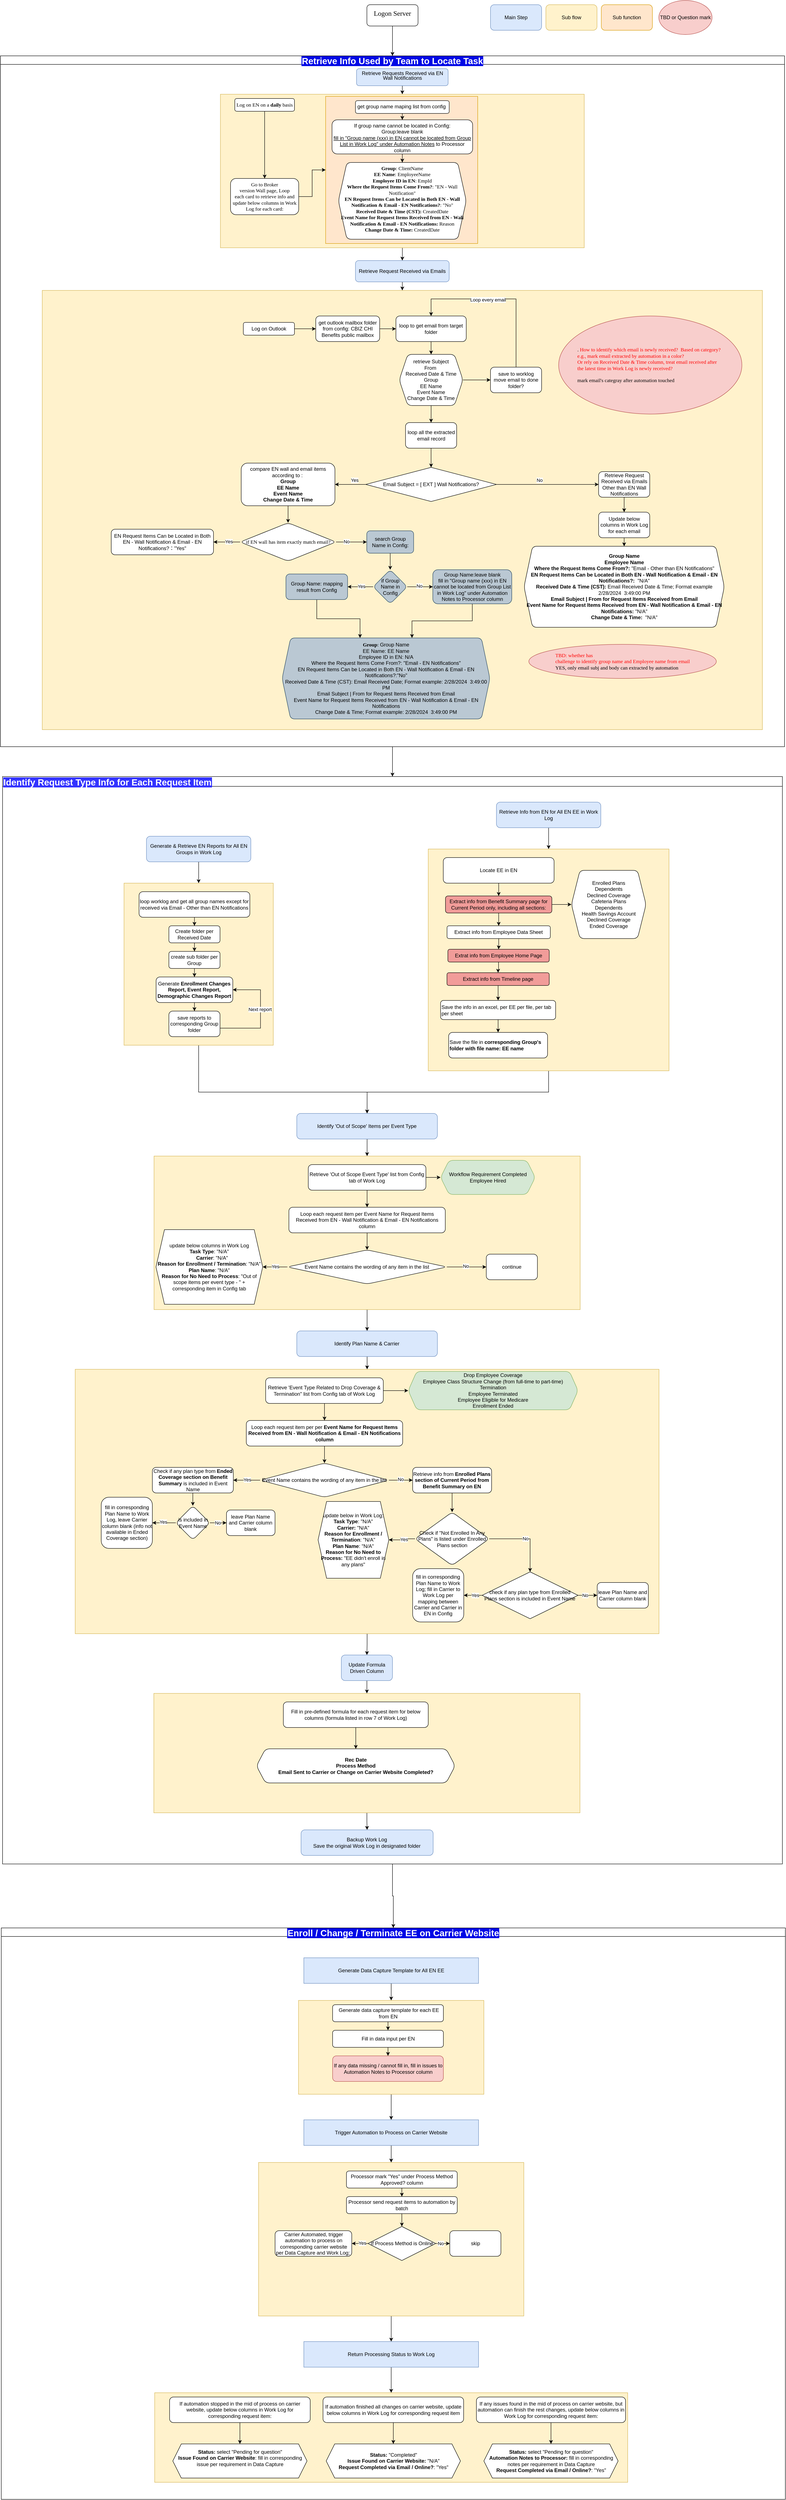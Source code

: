 <mxfile version="24.1.0" type="github">
  <diagram name="第 1 页" id="83uqd1XD576B4KeyOUZV">
    <mxGraphModel dx="3382" dy="1209" grid="1" gridSize="10" guides="1" tooltips="1" connect="1" arrows="1" fold="1" page="1" pageScale="1" pageWidth="850" pageHeight="1100" math="0" shadow="0">
      <root>
        <mxCell id="0" />
        <mxCell id="1" parent="0" />
        <mxCell id="GgeAHl5cq-EndFfnK4Qn-97" value="Enroll / Change / Terminate EE on Carrier Website" style="swimlane;startSize=20;horizontal=1;containerType=tree;fontSize=21;labelBackgroundColor=#0008e6;fontColor=#ffffff;" parent="1" vertex="1">
          <mxGeometry x="-408" y="4520" width="1840" height="1340" as="geometry" />
        </mxCell>
        <mxCell id="GgeAHl5cq-EndFfnK4Qn-290" style="edgeStyle=orthogonalEdgeStyle;rounded=0;orthogonalLoop=1;jettySize=auto;html=1;entryX=0.5;entryY=0;entryDx=0;entryDy=0;" parent="GgeAHl5cq-EndFfnK4Qn-97" source="GgeAHl5cq-EndFfnK4Qn-261" target="GgeAHl5cq-EndFfnK4Qn-272" edge="1">
          <mxGeometry relative="1" as="geometry" />
        </mxCell>
        <mxCell id="GgeAHl5cq-EndFfnK4Qn-261" value="" style="rounded=0;whiteSpace=wrap;html=1;fillColor=#fff2cc;strokeColor=#d6b656;" parent="GgeAHl5cq-EndFfnK4Qn-97" vertex="1">
          <mxGeometry x="697.5" y="170" width="435" height="220" as="geometry" />
        </mxCell>
        <mxCell id="GgeAHl5cq-EndFfnK4Qn-269" style="edgeStyle=orthogonalEdgeStyle;rounded=0;orthogonalLoop=1;jettySize=auto;html=1;entryX=0.5;entryY=0;entryDx=0;entryDy=0;" parent="GgeAHl5cq-EndFfnK4Qn-97" source="GgeAHl5cq-EndFfnK4Qn-258" target="GgeAHl5cq-EndFfnK4Qn-261" edge="1">
          <mxGeometry relative="1" as="geometry" />
        </mxCell>
        <mxCell id="GgeAHl5cq-EndFfnK4Qn-258" value="Generate Data Capture Template for All EN EE" style="rounded=0;whiteSpace=wrap;html=1;fillColor=#dae8fc;strokeColor=#6c8ebf;" parent="GgeAHl5cq-EndFfnK4Qn-97" vertex="1">
          <mxGeometry x="710" y="70" width="410" height="60" as="geometry" />
        </mxCell>
        <mxCell id="GgeAHl5cq-EndFfnK4Qn-262" value="&amp;nbsp;Generate data capture template for each EE from EN" style="rounded=1;whiteSpace=wrap;html=1;" parent="GgeAHl5cq-EndFfnK4Qn-97" vertex="1">
          <mxGeometry x="777.5" y="180" width="260" height="40" as="geometry" />
        </mxCell>
        <mxCell id="GgeAHl5cq-EndFfnK4Qn-263" value="" style="edgeStyle=orthogonalEdgeStyle;rounded=0;orthogonalLoop=1;jettySize=auto;html=1;" parent="GgeAHl5cq-EndFfnK4Qn-97" source="GgeAHl5cq-EndFfnK4Qn-262" target="GgeAHl5cq-EndFfnK4Qn-264" edge="1">
          <mxGeometry relative="1" as="geometry" />
        </mxCell>
        <mxCell id="GgeAHl5cq-EndFfnK4Qn-264" value="Fill in data input per EN" style="rounded=1;whiteSpace=wrap;html=1;" parent="GgeAHl5cq-EndFfnK4Qn-97" vertex="1">
          <mxGeometry x="777.5" y="240" width="260" height="40" as="geometry" />
        </mxCell>
        <mxCell id="GgeAHl5cq-EndFfnK4Qn-265" value="" style="edgeStyle=orthogonalEdgeStyle;rounded=0;orthogonalLoop=1;jettySize=auto;html=1;" parent="GgeAHl5cq-EndFfnK4Qn-97" source="GgeAHl5cq-EndFfnK4Qn-264" target="GgeAHl5cq-EndFfnK4Qn-266" edge="1">
          <mxGeometry relative="1" as="geometry">
            <mxPoint x="487.5" y="4750" as="sourcePoint" />
          </mxGeometry>
        </mxCell>
        <mxCell id="GgeAHl5cq-EndFfnK4Qn-266" value="If any data missing / cannot fill in, fill in issues to Automation Notes to Processor column" style="rounded=1;whiteSpace=wrap;html=1;fillColor=#f8cecc;strokeColor=#b85450;" parent="GgeAHl5cq-EndFfnK4Qn-97" vertex="1">
          <mxGeometry x="777.5" y="300" width="260" height="60" as="geometry" />
        </mxCell>
        <mxCell id="GgeAHl5cq-EndFfnK4Qn-343" style="edgeStyle=orthogonalEdgeStyle;rounded=0;orthogonalLoop=1;jettySize=auto;html=1;entryX=0.5;entryY=0;entryDx=0;entryDy=0;" parent="GgeAHl5cq-EndFfnK4Qn-97" source="GgeAHl5cq-EndFfnK4Qn-270" target="GgeAHl5cq-EndFfnK4Qn-330" edge="1">
          <mxGeometry relative="1" as="geometry" />
        </mxCell>
        <mxCell id="GgeAHl5cq-EndFfnK4Qn-270" value="" style="rounded=0;whiteSpace=wrap;html=1;fillColor=#fff2cc;strokeColor=#d6b656;" parent="GgeAHl5cq-EndFfnK4Qn-97" vertex="1">
          <mxGeometry x="603.75" y="550" width="622.5" height="360" as="geometry" />
        </mxCell>
        <mxCell id="GgeAHl5cq-EndFfnK4Qn-271" style="edgeStyle=orthogonalEdgeStyle;rounded=0;orthogonalLoop=1;jettySize=auto;html=1;entryX=0.5;entryY=0;entryDx=0;entryDy=0;" parent="GgeAHl5cq-EndFfnK4Qn-97" source="GgeAHl5cq-EndFfnK4Qn-272" target="GgeAHl5cq-EndFfnK4Qn-270" edge="1">
          <mxGeometry relative="1" as="geometry" />
        </mxCell>
        <mxCell id="GgeAHl5cq-EndFfnK4Qn-272" value="Trigger Automation to Process on Carrier Website" style="rounded=0;whiteSpace=wrap;html=1;fillColor=#dae8fc;strokeColor=#6c8ebf;" parent="GgeAHl5cq-EndFfnK4Qn-97" vertex="1">
          <mxGeometry x="710" y="450" width="410" height="60" as="geometry" />
        </mxCell>
        <mxCell id="GgeAHl5cq-EndFfnK4Qn-273" value="Processor mark &quot;Yes&quot; under Process Method Approved? column" style="rounded=1;whiteSpace=wrap;html=1;" parent="GgeAHl5cq-EndFfnK4Qn-97" vertex="1">
          <mxGeometry x="810" y="570" width="260" height="40" as="geometry" />
        </mxCell>
        <mxCell id="GgeAHl5cq-EndFfnK4Qn-274" value="" style="edgeStyle=orthogonalEdgeStyle;rounded=0;orthogonalLoop=1;jettySize=auto;html=1;" parent="GgeAHl5cq-EndFfnK4Qn-97" source="GgeAHl5cq-EndFfnK4Qn-273" target="GgeAHl5cq-EndFfnK4Qn-275" edge="1">
          <mxGeometry relative="1" as="geometry" />
        </mxCell>
        <mxCell id="GgeAHl5cq-EndFfnK4Qn-287" style="edgeStyle=orthogonalEdgeStyle;rounded=0;orthogonalLoop=1;jettySize=auto;html=1;" parent="GgeAHl5cq-EndFfnK4Qn-97" source="GgeAHl5cq-EndFfnK4Qn-275" target="GgeAHl5cq-EndFfnK4Qn-299" edge="1">
          <mxGeometry relative="1" as="geometry" />
        </mxCell>
        <mxCell id="GgeAHl5cq-EndFfnK4Qn-275" value="Processor send request items to automation by batch" style="rounded=1;whiteSpace=wrap;html=1;" parent="GgeAHl5cq-EndFfnK4Qn-97" vertex="1">
          <mxGeometry x="810" y="630" width="260" height="40" as="geometry" />
        </mxCell>
        <mxCell id="GgeAHl5cq-EndFfnK4Qn-297" value="Carrier Automated, trigger automation to process on corresponding carrier website per Data Capture and Work Log;&amp;nbsp;" style="rounded=1;whiteSpace=wrap;html=1;" parent="GgeAHl5cq-EndFfnK4Qn-97" vertex="1">
          <mxGeometry x="642.5" y="710" width="180" height="60" as="geometry" />
        </mxCell>
        <mxCell id="GgeAHl5cq-EndFfnK4Qn-300" style="edgeStyle=orthogonalEdgeStyle;rounded=0;orthogonalLoop=1;jettySize=auto;html=1;" parent="GgeAHl5cq-EndFfnK4Qn-97" source="GgeAHl5cq-EndFfnK4Qn-299" target="GgeAHl5cq-EndFfnK4Qn-297" edge="1">
          <mxGeometry relative="1" as="geometry" />
        </mxCell>
        <mxCell id="GgeAHl5cq-EndFfnK4Qn-301" value="Yes" style="edgeLabel;html=1;align=center;verticalAlign=middle;resizable=0;points=[];" parent="GgeAHl5cq-EndFfnK4Qn-300" vertex="1" connectable="0">
          <mxGeometry x="-0.334" y="-1" relative="1" as="geometry">
            <mxPoint as="offset" />
          </mxGeometry>
        </mxCell>
        <mxCell id="GgeAHl5cq-EndFfnK4Qn-307" style="edgeStyle=orthogonalEdgeStyle;rounded=0;orthogonalLoop=1;jettySize=auto;html=1;entryX=0;entryY=0.5;entryDx=0;entryDy=0;" parent="GgeAHl5cq-EndFfnK4Qn-97" source="GgeAHl5cq-EndFfnK4Qn-299" target="GgeAHl5cq-EndFfnK4Qn-304" edge="1">
          <mxGeometry relative="1" as="geometry" />
        </mxCell>
        <mxCell id="GgeAHl5cq-EndFfnK4Qn-308" value="No" style="edgeLabel;html=1;align=center;verticalAlign=middle;resizable=0;points=[];" parent="GgeAHl5cq-EndFfnK4Qn-307" vertex="1" connectable="0">
          <mxGeometry x="-0.143" y="2" relative="1" as="geometry">
            <mxPoint x="-9" y="-2" as="offset" />
          </mxGeometry>
        </mxCell>
        <mxCell id="GgeAHl5cq-EndFfnK4Qn-299" value="If Process Method is Online" style="rhombus;whiteSpace=wrap;html=1;" parent="GgeAHl5cq-EndFfnK4Qn-97" vertex="1">
          <mxGeometry x="860.63" y="700" width="158.75" height="80" as="geometry" />
        </mxCell>
        <mxCell id="GgeAHl5cq-EndFfnK4Qn-304" value="skip" style="rounded=1;whiteSpace=wrap;html=1;" parent="GgeAHl5cq-EndFfnK4Qn-97" vertex="1">
          <mxGeometry x="1052.5" y="710" width="120" height="60" as="geometry" />
        </mxCell>
        <mxCell id="GgeAHl5cq-EndFfnK4Qn-328" value="" style="rounded=0;whiteSpace=wrap;html=1;fillColor=#fff2cc;strokeColor=#d6b656;" parent="GgeAHl5cq-EndFfnK4Qn-97" vertex="1">
          <mxGeometry x="360" y="1090" width="1110" height="210" as="geometry" />
        </mxCell>
        <mxCell id="GgeAHl5cq-EndFfnK4Qn-358" style="edgeStyle=orthogonalEdgeStyle;rounded=0;orthogonalLoop=1;jettySize=auto;html=1;entryX=0.5;entryY=0;entryDx=0;entryDy=0;" parent="GgeAHl5cq-EndFfnK4Qn-97" source="GgeAHl5cq-EndFfnK4Qn-330" target="GgeAHl5cq-EndFfnK4Qn-328" edge="1">
          <mxGeometry relative="1" as="geometry" />
        </mxCell>
        <mxCell id="GgeAHl5cq-EndFfnK4Qn-330" value="&lt;div&gt;Return Processing Status to Work Log&lt;/div&gt;" style="rounded=0;whiteSpace=wrap;html=1;fillColor=#dae8fc;strokeColor=#6c8ebf;" parent="GgeAHl5cq-EndFfnK4Qn-97" vertex="1">
          <mxGeometry x="710" y="970" width="410" height="60" as="geometry" />
        </mxCell>
        <mxCell id="GgeAHl5cq-EndFfnK4Qn-350" style="edgeStyle=orthogonalEdgeStyle;rounded=0;orthogonalLoop=1;jettySize=auto;html=1;" parent="GgeAHl5cq-EndFfnK4Qn-97" source="GgeAHl5cq-EndFfnK4Qn-331" target="GgeAHl5cq-EndFfnK4Qn-347" edge="1">
          <mxGeometry relative="1" as="geometry" />
        </mxCell>
        <mxCell id="GgeAHl5cq-EndFfnK4Qn-331" value="If automation stopped in the mid of process on carrier website, update below columns in Work Log for corresponding request item:" style="rounded=1;whiteSpace=wrap;html=1;" parent="GgeAHl5cq-EndFfnK4Qn-97" vertex="1">
          <mxGeometry x="395" y="1100" width="330" height="60" as="geometry" />
        </mxCell>
        <mxCell id="GgeAHl5cq-EndFfnK4Qn-353" style="edgeStyle=orthogonalEdgeStyle;rounded=0;orthogonalLoop=1;jettySize=auto;html=1;entryX=0.5;entryY=0;entryDx=0;entryDy=0;" parent="GgeAHl5cq-EndFfnK4Qn-97" source="GgeAHl5cq-EndFfnK4Qn-344" target="GgeAHl5cq-EndFfnK4Qn-351" edge="1">
          <mxGeometry relative="1" as="geometry" />
        </mxCell>
        <mxCell id="GgeAHl5cq-EndFfnK4Qn-344" value="If automation finished all changes on carrier website, update below columns in Work Log for corresponding request item" style="rounded=1;whiteSpace=wrap;html=1;" parent="GgeAHl5cq-EndFfnK4Qn-97" vertex="1">
          <mxGeometry x="755" y="1100" width="330" height="60" as="geometry" />
        </mxCell>
        <mxCell id="GgeAHl5cq-EndFfnK4Qn-347" value="&lt;div&gt;&lt;b&gt;Status: &lt;/b&gt;select &quot;Pending for question&quot;&lt;/div&gt;&lt;div&gt;&lt;b&gt;Issue Found on Carrier Website&lt;/b&gt;: fill in corresponding issue per requirement in Data Capture&lt;/div&gt;&lt;div&gt;&lt;br&gt;&lt;/div&gt;" style="shape=hexagon;perimeter=hexagonPerimeter2;whiteSpace=wrap;html=1;fixedSize=1;" parent="GgeAHl5cq-EndFfnK4Qn-97" vertex="1">
          <mxGeometry x="402.5" y="1210" width="315" height="80" as="geometry" />
        </mxCell>
        <mxCell id="GgeAHl5cq-EndFfnK4Qn-351" value="&lt;div&gt;&lt;div&gt;&lt;b&gt;Status:&lt;/b&gt; &quot;Completed&quot;&lt;/div&gt;&lt;div&gt;&lt;b&gt;Issue Found on Carrier Website:&lt;/b&gt; &quot;N/A&quot;&lt;/div&gt;&lt;div&gt;&lt;b&gt;Request Completed via Email / Online?&lt;/b&gt;: &quot;Yes&quot;&lt;/div&gt;&lt;/div&gt;" style="shape=hexagon;perimeter=hexagonPerimeter2;whiteSpace=wrap;html=1;fixedSize=1;" parent="GgeAHl5cq-EndFfnK4Qn-97" vertex="1">
          <mxGeometry x="762.5" y="1210" width="315" height="80" as="geometry" />
        </mxCell>
        <mxCell id="GgeAHl5cq-EndFfnK4Qn-357" style="edgeStyle=orthogonalEdgeStyle;rounded=0;orthogonalLoop=1;jettySize=auto;html=1;" parent="GgeAHl5cq-EndFfnK4Qn-97" source="GgeAHl5cq-EndFfnK4Qn-354" target="GgeAHl5cq-EndFfnK4Qn-355" edge="1">
          <mxGeometry relative="1" as="geometry" />
        </mxCell>
        <mxCell id="GgeAHl5cq-EndFfnK4Qn-354" value="If any issues found in the mid of process on carrier website, but automation can finish the rest changes, update below columns in Work Log for corresponding request item:" style="rounded=1;whiteSpace=wrap;html=1;" parent="GgeAHl5cq-EndFfnK4Qn-97" vertex="1">
          <mxGeometry x="1115" y="1100" width="350" height="60" as="geometry" />
        </mxCell>
        <mxCell id="GgeAHl5cq-EndFfnK4Qn-355" value="&lt;div&gt;&lt;b&gt;Status:&amp;nbsp;&lt;/b&gt;&lt;span style=&quot;background-color: initial;&quot;&gt;select &quot;Pending for question&quot;&lt;/span&gt;&lt;/div&gt;&lt;div&gt;&lt;b&gt;Automation Notes to Processor: &lt;/b&gt;fill in corresponding notes per requirement in Data Capture&lt;br&gt;&lt;/div&gt;&lt;div&gt;&lt;b&gt;Request Completed via Email / Online?&lt;/b&gt;: &quot;Yes&quot;&lt;/div&gt;" style="shape=hexagon;perimeter=hexagonPerimeter2;whiteSpace=wrap;html=1;fixedSize=1;" parent="GgeAHl5cq-EndFfnK4Qn-97" vertex="1">
          <mxGeometry x="1132.5" y="1210" width="315" height="80" as="geometry" />
        </mxCell>
        <mxCell id="GgeAHl5cq-EndFfnK4Qn-33" value="" style="edgeStyle=orthogonalEdgeStyle;rounded=0;orthogonalLoop=1;jettySize=auto;html=1;" parent="1" source="GgeAHl5cq-EndFfnK4Qn-8" target="GgeAHl5cq-EndFfnK4Qn-31" edge="1">
          <mxGeometry relative="1" as="geometry" />
        </mxCell>
        <mxCell id="GgeAHl5cq-EndFfnK4Qn-8" value="" style="rounded=0;whiteSpace=wrap;html=1;fillColor=#fff2cc;strokeColor=#d6b656;" parent="1" vertex="1">
          <mxGeometry x="106.25" y="220" width="853.75" height="360" as="geometry" />
        </mxCell>
        <mxCell id="GgeAHl5cq-EndFfnK4Qn-24" value="" style="rounded=0;whiteSpace=wrap;html=1;fillColor=#ffe6cc;strokeColor=#d79b00;" parent="1" vertex="1">
          <mxGeometry x="353.13" y="225" width="356.87" height="345" as="geometry" />
        </mxCell>
        <mxCell id="GgeAHl5cq-EndFfnK4Qn-255" style="edgeStyle=orthogonalEdgeStyle;rounded=0;orthogonalLoop=1;jettySize=auto;html=1;entryX=0.5;entryY=0;entryDx=0;entryDy=0;" parent="1" source="GgeAHl5cq-EndFfnK4Qn-1" target="GgeAHl5cq-EndFfnK4Qn-253" edge="1">
          <mxGeometry relative="1" as="geometry" />
        </mxCell>
        <mxCell id="GgeAHl5cq-EndFfnK4Qn-1" value="&lt;p style=&quot;line-height: 90%; margin-top: 0pt; margin-bottom: 5.04pt; margin-left: 0in; text-indent: 0in;&quot;&gt;&lt;span style=&quot;font-size: 12pt; font-family: Calibri;&quot;&gt;Log&lt;/span&gt;&lt;span style=&quot;font-size: 12pt; font-family: Calibri; vertical-align: baseline;&quot;&gt;on Server&lt;/span&gt;&lt;/p&gt;" style="rounded=1;whiteSpace=wrap;html=1;fontStyle=0" parent="1" vertex="1">
          <mxGeometry x="450" y="10" width="120" height="50" as="geometry" />
        </mxCell>
        <mxCell id="GgeAHl5cq-EndFfnK4Qn-9" value="" style="edgeStyle=orthogonalEdgeStyle;rounded=0;orthogonalLoop=1;jettySize=auto;html=1;" parent="1" source="GgeAHl5cq-EndFfnK4Qn-3" target="GgeAHl5cq-EndFfnK4Qn-8" edge="1">
          <mxGeometry relative="1" as="geometry" />
        </mxCell>
        <mxCell id="GgeAHl5cq-EndFfnK4Qn-12" value="" style="edgeStyle=orthogonalEdgeStyle;rounded=0;orthogonalLoop=1;jettySize=auto;html=1;" parent="1" source="GgeAHl5cq-EndFfnK4Qn-10" target="GgeAHl5cq-EndFfnK4Qn-11" edge="1">
          <mxGeometry relative="1" as="geometry" />
        </mxCell>
        <mxCell id="GgeAHl5cq-EndFfnK4Qn-10" value="&lt;p style=&quot;language:en-US;margin-top:0pt;margin-bottom:0pt;margin-left:0in;&lt;br/&gt;text-indent:0in;text-align:left&quot;&gt;&lt;span style=&quot;font-size: 9pt; font-family: Calibri;&quot;&gt;Log on EN on a &lt;/span&gt;&lt;span style=&quot;font-size: 9pt; font-family: Calibri; font-weight: bold;&quot;&gt;daily&lt;/span&gt;&lt;span style=&quot;font-size: 9pt; font-family: Calibri;&quot;&gt; basis&lt;/span&gt;&lt;/p&gt;" style="rounded=1;whiteSpace=wrap;html=1;" parent="1" vertex="1">
          <mxGeometry x="140" y="230" width="140" height="30" as="geometry" />
        </mxCell>
        <mxCell id="GgeAHl5cq-EndFfnK4Qn-26" style="edgeStyle=orthogonalEdgeStyle;rounded=0;orthogonalLoop=1;jettySize=auto;html=1;" parent="1" source="GgeAHl5cq-EndFfnK4Qn-11" target="GgeAHl5cq-EndFfnK4Qn-24" edge="1">
          <mxGeometry relative="1" as="geometry" />
        </mxCell>
        <mxCell id="GgeAHl5cq-EndFfnK4Qn-11" value="&lt;p style=&quot;margin-top: 0pt; margin-bottom: 0pt; margin-left: 0in;&quot;&gt;&lt;span style=&quot;font-size: 9pt; font-family: Calibri;&quot;&gt;Go to Broker&lt;/span&gt;&lt;span style=&quot;font-size: 9pt; font-family: Calibri; vertical-align: baseline;&quot;&gt;&lt;br&gt;version Wall page,&amp;nbsp;&lt;/span&gt;&lt;span style=&quot;font-family: Calibri; font-size: 9pt; text-indent: 0in; background-color: initial;&quot;&gt;Loop&lt;br&gt;each card to retrieve info and update below columns in Work Log for each card:&lt;/span&gt;&lt;/p&gt;" style="whiteSpace=wrap;html=1;rounded=1;align=center;" parent="1" vertex="1">
          <mxGeometry x="130" y="417.5" width="160" height="85" as="geometry" />
        </mxCell>
        <mxCell id="GgeAHl5cq-EndFfnK4Qn-15" value="&lt;span style=&quot;font-size: 9pt; font-family: Calibri; font-weight: bold; vertical-align: baseline;&quot;&gt;Group&lt;/span&gt;&lt;span style=&quot;font-size: 9pt; font-family: Calibri; vertical-align: baseline;&quot;&gt;: ClientName&lt;/span&gt;&lt;div&gt;&lt;span style=&quot;vertical-align: baseline;&quot;&gt;&lt;font face=&quot;Calibri&quot;&gt;&lt;div style=&quot;&quot;&gt;&lt;b&gt;EE Name&lt;/b&gt;: EmployeeName&lt;/div&gt;&lt;div style=&quot;&quot;&gt;&lt;b&gt;Employee ID in EN&lt;/b&gt;: EmpId&lt;/div&gt;&lt;div style=&quot;&quot;&gt;&lt;b&gt;Where the Request Items Come From?&lt;/b&gt;: &quot;EN - Wall Notification&quot;&lt;/div&gt;&lt;div style=&quot;&quot;&gt;&lt;b&gt;EN Request Items Can be Located in Both EN - Wall Notification &amp;amp; Email - EN Notifications?&lt;/b&gt;: &quot;No&quot;&lt;/div&gt;&lt;div style=&quot;&quot;&gt;&lt;b&gt;Received Date &amp;amp; Time (CST): &lt;/b&gt;CreatedDate&lt;/div&gt;&lt;div style=&quot;&quot;&gt;&lt;b&gt;Event Name for Request Items Received from EN - Wall Notification &amp;amp; Email - EN Notifications:&lt;/b&gt; Reason&lt;/div&gt;&lt;div style=&quot;&quot;&gt;&lt;b&gt;Change Date &amp;amp; Time:&lt;/b&gt; CreatedDate&lt;/div&gt;&lt;/font&gt;&lt;/span&gt;&lt;/div&gt;" style="shape=hexagon;perimeter=hexagonPerimeter2;whiteSpace=wrap;html=1;fixedSize=1;rounded=1;verticalAlign=top;align=center;" parent="1" vertex="1">
          <mxGeometry x="383.13" y="380" width="300" height="180" as="geometry" />
        </mxCell>
        <mxCell id="GgeAHl5cq-EndFfnK4Qn-22" value="" style="edgeStyle=orthogonalEdgeStyle;rounded=0;orthogonalLoop=1;jettySize=auto;html=1;" parent="1" source="GgeAHl5cq-EndFfnK4Qn-17" target="GgeAHl5cq-EndFfnK4Qn-21" edge="1">
          <mxGeometry relative="1" as="geometry" />
        </mxCell>
        <mxCell id="GgeAHl5cq-EndFfnK4Qn-17" value="get group name maping list from config&amp;nbsp;&lt;div&gt;&lt;br&gt;&lt;/div&gt;" style="whiteSpace=wrap;html=1;verticalAlign=top;rounded=1;" parent="1" vertex="1">
          <mxGeometry x="423.13" y="235" width="220" height="30" as="geometry" />
        </mxCell>
        <mxCell id="GgeAHl5cq-EndFfnK4Qn-23" value="" style="edgeStyle=orthogonalEdgeStyle;rounded=0;orthogonalLoop=1;jettySize=auto;html=1;" parent="1" source="GgeAHl5cq-EndFfnK4Qn-21" target="GgeAHl5cq-EndFfnK4Qn-15" edge="1">
          <mxGeometry relative="1" as="geometry" />
        </mxCell>
        <mxCell id="GgeAHl5cq-EndFfnK4Qn-21" value="If group name cannot be located in Config:&lt;div&gt;Group:leave blank&lt;div&gt;&lt;u&gt;fill in &quot;Group name (xxx) in EN cannot be located from Group List in Work Log&quot; under Automation Notes&lt;/u&gt; to Processor column&lt;br&gt;&lt;div&gt;&lt;br&gt;&lt;/div&gt;&lt;/div&gt;&lt;/div&gt;" style="whiteSpace=wrap;html=1;verticalAlign=top;rounded=1;align=center;" parent="1" vertex="1">
          <mxGeometry x="368.13" y="280" width="330" height="80" as="geometry" />
        </mxCell>
        <mxCell id="GgeAHl5cq-EndFfnK4Qn-35" value="" style="edgeStyle=orthogonalEdgeStyle;rounded=0;orthogonalLoop=1;jettySize=auto;html=1;" parent="1" source="GgeAHl5cq-EndFfnK4Qn-31" target="GgeAHl5cq-EndFfnK4Qn-34" edge="1">
          <mxGeometry relative="1" as="geometry" />
        </mxCell>
        <mxCell id="GgeAHl5cq-EndFfnK4Qn-31" value="&lt;div&gt;Retrieve Request Received via Emails&lt;br&gt;&lt;/div&gt;" style="whiteSpace=wrap;html=1;verticalAlign=middle;rounded=1;fillColor=#dae8fc;strokeColor=#6c8ebf;" parent="1" vertex="1">
          <mxGeometry x="423.13" y="610" width="220" height="50" as="geometry" />
        </mxCell>
        <mxCell id="GgeAHl5cq-EndFfnK4Qn-34" value="" style="rounded=0;whiteSpace=wrap;html=1;fillColor=#fff2cc;strokeColor=#d6b656;" parent="1" vertex="1">
          <mxGeometry x="-311.87" y="680" width="1690" height="1030" as="geometry" />
        </mxCell>
        <mxCell id="GgeAHl5cq-EndFfnK4Qn-38" value="" style="edgeStyle=orthogonalEdgeStyle;rounded=0;orthogonalLoop=1;jettySize=auto;html=1;" parent="1" source="GgeAHl5cq-EndFfnK4Qn-36" target="GgeAHl5cq-EndFfnK4Qn-37" edge="1">
          <mxGeometry relative="1" as="geometry" />
        </mxCell>
        <mxCell id="GgeAHl5cq-EndFfnK4Qn-36" value="Log on Outlook" style="rounded=1;whiteSpace=wrap;html=1;" parent="1" vertex="1">
          <mxGeometry x="160" y="755" width="120" height="30" as="geometry" />
        </mxCell>
        <mxCell id="GgeAHl5cq-EndFfnK4Qn-40" value="" style="edgeStyle=orthogonalEdgeStyle;rounded=0;orthogonalLoop=1;jettySize=auto;html=1;" parent="1" source="GgeAHl5cq-EndFfnK4Qn-37" target="GgeAHl5cq-EndFfnK4Qn-39" edge="1">
          <mxGeometry relative="1" as="geometry" />
        </mxCell>
        <mxCell id="GgeAHl5cq-EndFfnK4Qn-37" value="get outlook mailbox folder from config:&amp;nbsp;CBIZ CHI Benefits public mailbox" style="whiteSpace=wrap;html=1;rounded=1;" parent="1" vertex="1">
          <mxGeometry x="330" y="740" width="150" height="60" as="geometry" />
        </mxCell>
        <mxCell id="GgeAHl5cq-EndFfnK4Qn-51" value="" style="edgeStyle=orthogonalEdgeStyle;rounded=0;orthogonalLoop=1;jettySize=auto;html=1;" parent="1" source="GgeAHl5cq-EndFfnK4Qn-39" target="GgeAHl5cq-EndFfnK4Qn-50" edge="1">
          <mxGeometry relative="1" as="geometry" />
        </mxCell>
        <mxCell id="GgeAHl5cq-EndFfnK4Qn-39" value="loop to get email from target folder" style="whiteSpace=wrap;html=1;rounded=1;" parent="1" vertex="1">
          <mxGeometry x="518.13" y="740" width="165" height="60" as="geometry" />
        </mxCell>
        <mxCell id="GgeAHl5cq-EndFfnK4Qn-44" style="edgeStyle=orthogonalEdgeStyle;rounded=0;orthogonalLoop=1;jettySize=auto;html=1;entryX=0.5;entryY=0;entryDx=0;entryDy=0;" parent="1" source="GgeAHl5cq-EndFfnK4Qn-41" target="GgeAHl5cq-EndFfnK4Qn-39" edge="1">
          <mxGeometry relative="1" as="geometry">
            <Array as="points">
              <mxPoint x="800" y="700" />
              <mxPoint x="601" y="700" />
            </Array>
          </mxGeometry>
        </mxCell>
        <mxCell id="GgeAHl5cq-EndFfnK4Qn-45" value="Loop every email" style="edgeLabel;html=1;align=center;verticalAlign=middle;resizable=0;points=[];" parent="GgeAHl5cq-EndFfnK4Qn-44" vertex="1" connectable="0">
          <mxGeometry x="0.135" y="2" relative="1" as="geometry">
            <mxPoint as="offset" />
          </mxGeometry>
        </mxCell>
        <mxCell id="GgeAHl5cq-EndFfnK4Qn-41" value="save to worklog&lt;div&gt;move email to done folder?&lt;/div&gt;" style="whiteSpace=wrap;html=1;rounded=1;" parent="1" vertex="1">
          <mxGeometry x="740" y="860" width="120" height="60" as="geometry" />
        </mxCell>
        <mxCell id="GgeAHl5cq-EndFfnK4Qn-46" value="&lt;p style=&quot;language:en-US;margin-top:0pt;margin-bottom:0pt;margin-left:0in;&lt;br/&gt;text-indent:0in;text-align:left&quot;&gt;&lt;span style=&quot;font-size: 9pt; font-family: Calibri; vertical-align: baseline;&quot;&gt;. &lt;/span&gt;&lt;span style=&quot;font-size: 9pt; font-family: Calibri; color: red; vertical-align: baseline;&quot;&gt;How to identify which email is newly received?&amp;nbsp; Based on category?&amp;nbsp;&amp;nbsp;&lt;/span&gt;&lt;/p&gt;&lt;p style=&quot;language:en-US;margin-top:0pt;margin-bottom:0pt;margin-left:0in;&lt;br/&gt;text-indent:0in;text-align:left&quot;&gt;&lt;span style=&quot;font-size: 9pt; font-family: Calibri; color: red; vertical-align: baseline;&quot;&gt;e.g., mark email extracted by automation in a color?&amp;nbsp;&lt;/span&gt;&lt;/p&gt;&lt;p style=&quot;language:en-US;margin-top:0pt;margin-bottom:0pt;margin-left:0in;&lt;br/&gt;text-indent:0in;text-align:left&quot;&gt;&lt;span style=&quot;font-size: 9pt; font-family: Calibri; color: red; vertical-align: baseline;&quot;&gt;Or rely on Received Date &amp;amp; Time column, treat email received after&lt;br&gt;the latest time in Work Log is newly received?&lt;/span&gt;&lt;/p&gt;&lt;p style=&quot;language:en-US;margin-top:0pt;margin-bottom:0pt;margin-left:0in;&lt;br/&gt;text-indent:0in;text-align:left&quot;&gt;&lt;span style=&quot;font-size: 9pt; font-family: Calibri; color: red; vertical-align: baseline;&quot;&gt;&lt;br&gt;&lt;/span&gt;&lt;/p&gt;&lt;p style=&quot;language:en-US;margin-top:0pt;margin-bottom:0pt;margin-left:0in;&lt;br/&gt;text-indent:0in;text-align:left&quot;&gt;&lt;span style=&quot;font-size: 9pt; font-family: Calibri; vertical-align: baseline;&quot;&gt;mark email&#39;s categray after automation touched&lt;/span&gt;&lt;/p&gt;" style="ellipse;whiteSpace=wrap;html=1;fillColor=#f8cecc;strokeColor=#b85450;" parent="1" vertex="1">
          <mxGeometry x="900" y="740" width="430" height="230" as="geometry" />
        </mxCell>
        <mxCell id="GgeAHl5cq-EndFfnK4Qn-49" value="" style="edgeStyle=orthogonalEdgeStyle;rounded=0;orthogonalLoop=1;jettySize=auto;html=1;" parent="1" source="GgeAHl5cq-EndFfnK4Qn-47" target="GgeAHl5cq-EndFfnK4Qn-48" edge="1">
          <mxGeometry relative="1" as="geometry" />
        </mxCell>
        <mxCell id="GgeAHl5cq-EndFfnK4Qn-47" value="compare EN wall and email items according to :&amp;nbsp;&lt;div&gt;&lt;div&gt;&lt;b&gt;Group&lt;/b&gt;&lt;/div&gt;&lt;div&gt;&lt;b&gt;EE Name&lt;/b&gt;&lt;/div&gt;&lt;div&gt;&lt;b&gt;Event Name&lt;/b&gt;&lt;/div&gt;&lt;div&gt;&lt;b&gt;Change Date &amp;amp; Time&lt;/b&gt;&lt;/div&gt;&lt;/div&gt;" style="rounded=1;whiteSpace=wrap;html=1;" parent="1" vertex="1">
          <mxGeometry x="155" y="1085" width="220" height="100" as="geometry" />
        </mxCell>
        <mxCell id="GgeAHl5cq-EndFfnK4Qn-65" value="" style="edgeStyle=orthogonalEdgeStyle;rounded=0;orthogonalLoop=1;jettySize=auto;html=1;" parent="1" source="GgeAHl5cq-EndFfnK4Qn-48" target="GgeAHl5cq-EndFfnK4Qn-64" edge="1">
          <mxGeometry relative="1" as="geometry" />
        </mxCell>
        <mxCell id="GgeAHl5cq-EndFfnK4Qn-66" value="Yes" style="edgeLabel;html=1;align=center;verticalAlign=middle;resizable=0;points=[];" parent="GgeAHl5cq-EndFfnK4Qn-65" vertex="1" connectable="0">
          <mxGeometry x="-0.12" y="-1" relative="1" as="geometry">
            <mxPoint x="1" as="offset" />
          </mxGeometry>
        </mxCell>
        <mxCell id="GgeAHl5cq-EndFfnK4Qn-68" value="" style="edgeStyle=orthogonalEdgeStyle;rounded=0;orthogonalLoop=1;jettySize=auto;html=1;" parent="1" source="GgeAHl5cq-EndFfnK4Qn-48" target="GgeAHl5cq-EndFfnK4Qn-67" edge="1">
          <mxGeometry relative="1" as="geometry" />
        </mxCell>
        <mxCell id="GgeAHl5cq-EndFfnK4Qn-69" value="No" style="edgeLabel;html=1;align=center;verticalAlign=middle;resizable=0;points=[];" parent="GgeAHl5cq-EndFfnK4Qn-68" vertex="1" connectable="0">
          <mxGeometry x="-0.343" y="1" relative="1" as="geometry">
            <mxPoint x="1" as="offset" />
          </mxGeometry>
        </mxCell>
        <mxCell id="GgeAHl5cq-EndFfnK4Qn-48" value="&lt;span style=&quot;font-size: 9pt; font-family: Calibri;&quot;&gt;if EN wall has item exactly match email?&lt;/span&gt;" style="rhombus;whiteSpace=wrap;html=1;rounded=1;" parent="1" vertex="1">
          <mxGeometry x="152.5" y="1225" width="225" height="90" as="geometry" />
        </mxCell>
        <mxCell id="GgeAHl5cq-EndFfnK4Qn-52" value="" style="edgeStyle=orthogonalEdgeStyle;rounded=0;orthogonalLoop=1;jettySize=auto;html=1;" parent="1" source="GgeAHl5cq-EndFfnK4Qn-50" target="GgeAHl5cq-EndFfnK4Qn-41" edge="1">
          <mxGeometry relative="1" as="geometry" />
        </mxCell>
        <mxCell id="GgeAHl5cq-EndFfnK4Qn-87" style="edgeStyle=orthogonalEdgeStyle;rounded=0;orthogonalLoop=1;jettySize=auto;html=1;" parent="1" source="GgeAHl5cq-EndFfnK4Qn-50" target="GgeAHl5cq-EndFfnK4Qn-57" edge="1">
          <mxGeometry relative="1" as="geometry" />
        </mxCell>
        <mxCell id="GgeAHl5cq-EndFfnK4Qn-50" value="retrieve Subject&lt;div&gt;From&amp;nbsp;&lt;/div&gt;&lt;div&gt;Received Date &amp;amp; Time Group&lt;div&gt;EE Name&lt;br&gt;&lt;/div&gt;&lt;div&gt;Event Name&lt;br&gt;&lt;/div&gt;&lt;div&gt;Change Date &amp;amp; Time&lt;br&gt;&lt;/div&gt;&lt;/div&gt;" style="shape=hexagon;perimeter=hexagonPerimeter2;whiteSpace=wrap;html=1;fixedSize=1;rounded=1;" parent="1" vertex="1">
          <mxGeometry x="525.95" y="830" width="149.37" height="120" as="geometry" />
        </mxCell>
        <mxCell id="GgeAHl5cq-EndFfnK4Qn-56" value="" style="edgeStyle=orthogonalEdgeStyle;rounded=0;orthogonalLoop=1;jettySize=auto;html=1;" parent="1" source="GgeAHl5cq-EndFfnK4Qn-54" target="GgeAHl5cq-EndFfnK4Qn-47" edge="1">
          <mxGeometry relative="1" as="geometry" />
        </mxCell>
        <mxCell id="GgeAHl5cq-EndFfnK4Qn-60" value="Yes" style="edgeLabel;html=1;align=center;verticalAlign=middle;resizable=0;points=[];" parent="GgeAHl5cq-EndFfnK4Qn-56" vertex="1" connectable="0">
          <mxGeometry x="-0.419" y="-1" relative="1" as="geometry">
            <mxPoint x="-5" y="-9" as="offset" />
          </mxGeometry>
        </mxCell>
        <mxCell id="GgeAHl5cq-EndFfnK4Qn-62" value="" style="edgeStyle=orthogonalEdgeStyle;rounded=0;orthogonalLoop=1;jettySize=auto;html=1;" parent="1" source="GgeAHl5cq-EndFfnK4Qn-54" target="GgeAHl5cq-EndFfnK4Qn-61" edge="1">
          <mxGeometry relative="1" as="geometry" />
        </mxCell>
        <mxCell id="GgeAHl5cq-EndFfnK4Qn-63" value="No" style="edgeLabel;html=1;align=center;verticalAlign=middle;resizable=0;points=[];" parent="GgeAHl5cq-EndFfnK4Qn-62" vertex="1" connectable="0">
          <mxGeometry x="-0.487" y="2" relative="1" as="geometry">
            <mxPoint x="39" y="-8" as="offset" />
          </mxGeometry>
        </mxCell>
        <mxCell id="GgeAHl5cq-EndFfnK4Qn-54" value="Email Subject = [ EXT ] Wall Notifications?" style="rhombus;whiteSpace=wrap;html=1;" parent="1" vertex="1">
          <mxGeometry x="447.19" y="1095" width="306.87" height="80" as="geometry" />
        </mxCell>
        <mxCell id="GgeAHl5cq-EndFfnK4Qn-59" value="" style="edgeStyle=orthogonalEdgeStyle;rounded=0;orthogonalLoop=1;jettySize=auto;html=1;" parent="1" source="GgeAHl5cq-EndFfnK4Qn-57" target="GgeAHl5cq-EndFfnK4Qn-54" edge="1">
          <mxGeometry relative="1" as="geometry" />
        </mxCell>
        <mxCell id="GgeAHl5cq-EndFfnK4Qn-57" value="loop all the extracted email record" style="rounded=1;whiteSpace=wrap;html=1;" parent="1" vertex="1">
          <mxGeometry x="540.63" y="990" width="120" height="60" as="geometry" />
        </mxCell>
        <mxCell id="GgeAHl5cq-EndFfnK4Qn-92" value="" style="edgeStyle=orthogonalEdgeStyle;rounded=0;orthogonalLoop=1;jettySize=auto;html=1;" parent="1" source="GgeAHl5cq-EndFfnK4Qn-61" target="GgeAHl5cq-EndFfnK4Qn-91" edge="1">
          <mxGeometry relative="1" as="geometry" />
        </mxCell>
        <mxCell id="GgeAHl5cq-EndFfnK4Qn-61" value="Retrieve Request Received via Emails Other than EN Wall Notifications" style="rounded=1;whiteSpace=wrap;html=1;" parent="1" vertex="1">
          <mxGeometry x="993.745" y="1105" width="120" height="60" as="geometry" />
        </mxCell>
        <mxCell id="GgeAHl5cq-EndFfnK4Qn-64" value="EN Request Items Can be Located in Both EN - Wall Notification &amp;amp; Email - EN Notifications?：&quot;Yes&quot;" style="whiteSpace=wrap;html=1;rounded=1;" parent="1" vertex="1">
          <mxGeometry x="-150" y="1240" width="240" height="60" as="geometry" />
        </mxCell>
        <mxCell id="GgeAHl5cq-EndFfnK4Qn-71" value="" style="edgeStyle=orthogonalEdgeStyle;rounded=0;orthogonalLoop=1;jettySize=auto;html=1;" parent="1" source="GgeAHl5cq-EndFfnK4Qn-67" target="GgeAHl5cq-EndFfnK4Qn-70" edge="1">
          <mxGeometry relative="1" as="geometry" />
        </mxCell>
        <mxCell id="GgeAHl5cq-EndFfnK4Qn-67" value="search Group Name in Config:" style="whiteSpace=wrap;html=1;rounded=1;fillColor=#bac8d3;strokeColor=#23445d;" parent="1" vertex="1">
          <mxGeometry x="449.69" y="1243.75" width="110" height="52.5" as="geometry" />
        </mxCell>
        <mxCell id="GgeAHl5cq-EndFfnK4Qn-73" value="" style="edgeStyle=orthogonalEdgeStyle;rounded=0;orthogonalLoop=1;jettySize=auto;html=1;" parent="1" source="GgeAHl5cq-EndFfnK4Qn-70" target="GgeAHl5cq-EndFfnK4Qn-72" edge="1">
          <mxGeometry relative="1" as="geometry" />
        </mxCell>
        <mxCell id="GgeAHl5cq-EndFfnK4Qn-77" value="No" style="edgeLabel;html=1;align=center;verticalAlign=middle;resizable=0;points=[];" parent="GgeAHl5cq-EndFfnK4Qn-73" vertex="1" connectable="0">
          <mxGeometry x="-0.056" y="2" relative="1" as="geometry">
            <mxPoint as="offset" />
          </mxGeometry>
        </mxCell>
        <mxCell id="GgeAHl5cq-EndFfnK4Qn-75" value="" style="edgeStyle=orthogonalEdgeStyle;rounded=0;orthogonalLoop=1;jettySize=auto;html=1;" parent="1" source="GgeAHl5cq-EndFfnK4Qn-70" target="GgeAHl5cq-EndFfnK4Qn-74" edge="1">
          <mxGeometry relative="1" as="geometry" />
        </mxCell>
        <mxCell id="GgeAHl5cq-EndFfnK4Qn-76" value="Yes" style="edgeLabel;html=1;align=center;verticalAlign=middle;resizable=0;points=[];" parent="GgeAHl5cq-EndFfnK4Qn-75" vertex="1" connectable="0">
          <mxGeometry x="-0.077" y="-1" relative="1" as="geometry">
            <mxPoint as="offset" />
          </mxGeometry>
        </mxCell>
        <mxCell id="GgeAHl5cq-EndFfnK4Qn-70" value="if Group Name in Config" style="rhombus;whiteSpace=wrap;html=1;rounded=1;fillColor=#bac8d3;strokeColor=#23445d;" parent="1" vertex="1">
          <mxGeometry x="464.69" y="1335" width="80" height="80" as="geometry" />
        </mxCell>
        <mxCell id="GgeAHl5cq-EndFfnK4Qn-85" style="edgeStyle=orthogonalEdgeStyle;rounded=0;orthogonalLoop=1;jettySize=auto;html=1;entryX=0.625;entryY=0;entryDx=0;entryDy=0;" parent="1" source="GgeAHl5cq-EndFfnK4Qn-72" target="GgeAHl5cq-EndFfnK4Qn-81" edge="1">
          <mxGeometry relative="1" as="geometry" />
        </mxCell>
        <mxCell id="GgeAHl5cq-EndFfnK4Qn-72" value="&lt;div&gt;Group Name:leave blank&lt;/div&gt;&lt;div&gt;fill in &quot;Group name (xxx) in EN cannot be located from Group List in Work Log&quot; under Automation Notes to Processor column&lt;/div&gt;" style="whiteSpace=wrap;html=1;rounded=1;fillColor=#bac8d3;strokeColor=#23445d;" parent="1" vertex="1">
          <mxGeometry x="604.69" y="1335" width="185.31" height="80" as="geometry" />
        </mxCell>
        <mxCell id="GgeAHl5cq-EndFfnK4Qn-86" style="edgeStyle=orthogonalEdgeStyle;rounded=0;orthogonalLoop=1;jettySize=auto;html=1;entryX=0.375;entryY=0;entryDx=0;entryDy=0;" parent="1" source="GgeAHl5cq-EndFfnK4Qn-74" target="GgeAHl5cq-EndFfnK4Qn-81" edge="1">
          <mxGeometry relative="1" as="geometry" />
        </mxCell>
        <mxCell id="GgeAHl5cq-EndFfnK4Qn-74" value="Group Name: mapping result from Config" style="whiteSpace=wrap;html=1;rounded=1;fillColor=#bac8d3;strokeColor=#23445d;" parent="1" vertex="1">
          <mxGeometry x="260" y="1345" width="144.69" height="60" as="geometry" />
        </mxCell>
        <mxCell id="GgeAHl5cq-EndFfnK4Qn-81" value="&lt;div&gt;&lt;span style=&quot;font-size: 9pt; font-family: Calibri; font-weight: bold; vertical-align: baseline;&quot;&gt;Group&lt;/span&gt;&lt;span style=&quot;font-size: 9pt; font-family: Calibri; vertical-align: baseline;&quot;&gt;:&amp;nbsp;&lt;/span&gt;&lt;span style=&quot;background-color: initial;&quot;&gt;Group Name&lt;/span&gt;&lt;br&gt;&lt;/div&gt;&lt;div&gt;EE Name:&amp;nbsp;&lt;span style=&quot;background-color: initial;&quot;&gt;EE Name&lt;/span&gt;&lt;/div&gt;&lt;div&gt;Employee ID in EN: N/A&lt;/div&gt;&lt;div&gt;Where the Request Items Come From?: &quot;Email - EN Notifications&quot;&lt;/div&gt;&lt;div&gt;EN Request Items Can be Located in Both EN - Wall Notification &amp;amp; Email - EN Notifications?:&quot;No&quot;&lt;/div&gt;&lt;div&gt;Received Date &amp;amp; Time (CST): Email Received Date; Format example: 2/28/2024&amp;nbsp; 3:49:00 PM&lt;/div&gt;&lt;div&gt;Email Subject | From for Request Items Received from Email&lt;/div&gt;&lt;div&gt;Event Name for Request Items Received from EN - Wall Notification &amp;amp; Email - EN Notifications&lt;/div&gt;&lt;div&gt;Change Date &amp;amp; Time; Format example: 2/28/2024&amp;nbsp; 3:49:00 PM&lt;/div&gt;" style="shape=hexagon;perimeter=hexagonPerimeter2;whiteSpace=wrap;html=1;fixedSize=1;rounded=1;fillColor=#bac8d3;strokeColor=#23445d;" parent="1" vertex="1">
          <mxGeometry x="251" y="1495" width="487.66" height="190" as="geometry" />
        </mxCell>
        <mxCell id="GgeAHl5cq-EndFfnK4Qn-88" value="Main Step" style="rounded=1;whiteSpace=wrap;html=1;fillColor=#dae8fc;strokeColor=#6c8ebf;" parent="1" vertex="1">
          <mxGeometry x="740" y="10" width="120" height="60" as="geometry" />
        </mxCell>
        <mxCell id="GgeAHl5cq-EndFfnK4Qn-89" value="Sub flow" style="rounded=1;whiteSpace=wrap;html=1;fillColor=#fff2cc;strokeColor=#d6b656;" parent="1" vertex="1">
          <mxGeometry x="870" y="10" width="120" height="60" as="geometry" />
        </mxCell>
        <mxCell id="GgeAHl5cq-EndFfnK4Qn-90" value="Sub function" style="rounded=1;whiteSpace=wrap;html=1;fillColor=#ffe6cc;strokeColor=#d79b00;" parent="1" vertex="1">
          <mxGeometry x="1000" y="10" width="120" height="60" as="geometry" />
        </mxCell>
        <mxCell id="GgeAHl5cq-EndFfnK4Qn-94" value="" style="edgeStyle=orthogonalEdgeStyle;rounded=0;orthogonalLoop=1;jettySize=auto;html=1;" parent="1" source="GgeAHl5cq-EndFfnK4Qn-91" target="GgeAHl5cq-EndFfnK4Qn-93" edge="1">
          <mxGeometry relative="1" as="geometry" />
        </mxCell>
        <mxCell id="GgeAHl5cq-EndFfnK4Qn-91" value="Update below columns in Work Log for each email" style="whiteSpace=wrap;html=1;rounded=1;" parent="1" vertex="1">
          <mxGeometry x="993.745" y="1200" width="120" height="60" as="geometry" />
        </mxCell>
        <mxCell id="GgeAHl5cq-EndFfnK4Qn-93" value="&lt;div&gt;&lt;b&gt;Group Name&lt;/b&gt;&lt;/div&gt;&lt;div&gt;&lt;b&gt;Employee Name&lt;/b&gt;&lt;/div&gt;&lt;div&gt;&lt;b&gt;Where the Request Items Come From?:&lt;/b&gt; &quot;Email - Other than EN Notifications&quot;&lt;/div&gt;&lt;div&gt;&lt;b&gt;EN Request Items Can be Located in Both EN - Wall Notification &amp;amp; Email - EN Notifications?:&amp;nbsp;&lt;/b&gt; &quot;N/A&quot;&lt;/div&gt;&lt;div&gt;&lt;b&gt;Received Date &amp;amp; Time (CST):&lt;/b&gt; Email Received Date &amp;amp; Time; Format example 2/28/2024&amp;nbsp; 3:49:00 PM&lt;/div&gt;&lt;div&gt;&lt;b&gt;Email Subject | From for Request Items Received from Email&lt;/b&gt;&lt;/div&gt;&lt;div&gt;&lt;b&gt;Event Name for Request Items Received from EN - Wall Notification &amp;amp; Email - EN Notifications:&lt;/b&gt; &quot;N/A&quot;&lt;/div&gt;&lt;div&gt;&lt;b&gt;Change Date &amp;amp; Time:&amp;nbsp;&lt;/b&gt;&amp;nbsp;&quot;N/A&quot;&lt;/div&gt;" style="shape=hexagon;perimeter=hexagonPerimeter2;whiteSpace=wrap;html=1;fixedSize=1;rounded=1;" parent="1" vertex="1">
          <mxGeometry x="818.75" y="1280" width="470" height="190" as="geometry" />
        </mxCell>
        <mxCell id="GgeAHl5cq-EndFfnK4Qn-95" value="&lt;p style=&quot;language:en-US;margin-top:0pt;margin-bottom:0pt;margin-left:0in;&lt;br/&gt;text-indent:0in;text-align:left&quot;&gt;&lt;span style=&quot;font-size: 9pt; font-family: Calibri; color: red;&quot;&gt;TBD: whether&lt;/span&gt;&lt;span style=&quot;font-size: 9pt; font-family: Calibri; color: red; vertical-align: baseline;&quot;&gt; has&lt;br&gt;challenge to identify group name and Employee name from email&lt;/span&gt;&lt;/p&gt;&lt;p style=&quot;language:en-US;margin-top:0pt;margin-bottom:0pt;margin-left:0in;&lt;br/&gt;text-indent:0in;text-align:left&quot;&gt;&lt;span style=&quot;font-size: 9pt; font-family: Calibri; vertical-align: baseline;&quot;&gt;YES, only email subj and body can extracted by automation&lt;/span&gt;&lt;/p&gt;" style="ellipse;whiteSpace=wrap;html=1;fillColor=#f8cecc;strokeColor=#b85450;" parent="1" vertex="1">
          <mxGeometry x="830" y="1510" width="440" height="80" as="geometry" />
        </mxCell>
        <mxCell id="GgeAHl5cq-EndFfnK4Qn-96" value="TBD or Question mark" style="ellipse;whiteSpace=wrap;html=1;fillColor=#f8cecc;strokeColor=#b85450;" parent="1" vertex="1">
          <mxGeometry x="1135" width="125" height="80" as="geometry" />
        </mxCell>
        <mxCell id="GgeAHl5cq-EndFfnK4Qn-257" style="edgeStyle=orthogonalEdgeStyle;rounded=0;orthogonalLoop=1;jettySize=auto;html=1;" parent="1" source="GgeAHl5cq-EndFfnK4Qn-106" target="GgeAHl5cq-EndFfnK4Qn-97" edge="1">
          <mxGeometry relative="1" as="geometry" />
        </mxCell>
        <mxCell id="GgeAHl5cq-EndFfnK4Qn-106" value="Identify Request Type Info for Each Request Item" style="swimlane;fontSize=21;fontColor=#FFFFFF;labelBackgroundColor=#3333FF;align=left;" parent="1" vertex="1">
          <mxGeometry x="-405" y="1820" width="1830" height="2550" as="geometry" />
        </mxCell>
        <mxCell id="GgeAHl5cq-EndFfnK4Qn-243" value="" style="edgeStyle=orthogonalEdgeStyle;rounded=0;orthogonalLoop=1;jettySize=auto;html=1;" parent="GgeAHl5cq-EndFfnK4Qn-106" source="GgeAHl5cq-EndFfnK4Qn-236" target="GgeAHl5cq-EndFfnK4Qn-242" edge="1">
          <mxGeometry relative="1" as="geometry" />
        </mxCell>
        <mxCell id="GgeAHl5cq-EndFfnK4Qn-236" value="" style="rounded=0;whiteSpace=wrap;html=1;fillColor=#fff2cc;strokeColor=#d6b656;" parent="GgeAHl5cq-EndFfnK4Qn-106" vertex="1">
          <mxGeometry x="355" y="2150" width="1000" height="280" as="geometry" />
        </mxCell>
        <mxCell id="GgeAHl5cq-EndFfnK4Qn-245" value="" style="edgeStyle=orthogonalEdgeStyle;rounded=0;orthogonalLoop=1;jettySize=auto;html=1;" parent="GgeAHl5cq-EndFfnK4Qn-106" source="GgeAHl5cq-EndFfnK4Qn-150" target="GgeAHl5cq-EndFfnK4Qn-168" edge="1">
          <mxGeometry relative="1" as="geometry" />
        </mxCell>
        <mxCell id="GgeAHl5cq-EndFfnK4Qn-150" value="" style="rounded=0;whiteSpace=wrap;html=1;fillColor=#fff2cc;strokeColor=#d6b656;" parent="GgeAHl5cq-EndFfnK4Qn-106" vertex="1">
          <mxGeometry x="355.46" y="890" width="1000" height="360" as="geometry" />
        </mxCell>
        <mxCell id="GgeAHl5cq-EndFfnK4Qn-110" value="" style="edgeStyle=orthogonalEdgeStyle;rounded=0;orthogonalLoop=1;jettySize=auto;html=1;" parent="GgeAHl5cq-EndFfnK4Qn-106" source="GgeAHl5cq-EndFfnK4Qn-107" target="GgeAHl5cq-EndFfnK4Qn-109" edge="1">
          <mxGeometry relative="1" as="geometry" />
        </mxCell>
        <mxCell id="GgeAHl5cq-EndFfnK4Qn-107" value="Generate &amp;amp; Retrieve EN Reports for All EN Groups in Work Log" style="rounded=1;whiteSpace=wrap;html=1;fillColor=#dae8fc;strokeColor=#6c8ebf;" parent="GgeAHl5cq-EndFfnK4Qn-106" vertex="1">
          <mxGeometry x="337.65" y="140" width="245" height="60" as="geometry" />
        </mxCell>
        <mxCell id="GgeAHl5cq-EndFfnK4Qn-248" style="edgeStyle=orthogonalEdgeStyle;rounded=0;orthogonalLoop=1;jettySize=auto;html=1;entryX=0.5;entryY=0;entryDx=0;entryDy=0;" parent="GgeAHl5cq-EndFfnK4Qn-106" source="GgeAHl5cq-EndFfnK4Qn-109" target="GgeAHl5cq-EndFfnK4Qn-148" edge="1">
          <mxGeometry relative="1" as="geometry">
            <Array as="points">
              <mxPoint x="460" y="740" />
              <mxPoint x="856" y="740" />
            </Array>
          </mxGeometry>
        </mxCell>
        <mxCell id="GgeAHl5cq-EndFfnK4Qn-109" value="" style="rounded=0;whiteSpace=wrap;html=1;fillColor=#fff2cc;strokeColor=#d6b656;" parent="GgeAHl5cq-EndFfnK4Qn-106" vertex="1">
          <mxGeometry x="285" y="250" width="350.31" height="380" as="geometry" />
        </mxCell>
        <mxCell id="GgeAHl5cq-EndFfnK4Qn-119" value="" style="edgeStyle=orthogonalEdgeStyle;rounded=0;orthogonalLoop=1;jettySize=auto;html=1;" parent="GgeAHl5cq-EndFfnK4Qn-106" source="GgeAHl5cq-EndFfnK4Qn-111" target="GgeAHl5cq-EndFfnK4Qn-118" edge="1">
          <mxGeometry relative="1" as="geometry" />
        </mxCell>
        <mxCell id="GgeAHl5cq-EndFfnK4Qn-111" value="Generate &lt;b&gt;Enrollment Changes Report, Event Report, Demographic Changes Report&lt;/b&gt;" style="rounded=1;whiteSpace=wrap;html=1;" parent="GgeAHl5cq-EndFfnK4Qn-106" vertex="1">
          <mxGeometry x="360.31" y="470" width="180" height="60" as="geometry" />
        </mxCell>
        <mxCell id="GgeAHl5cq-EndFfnK4Qn-117" value="" style="edgeStyle=orthogonalEdgeStyle;rounded=0;orthogonalLoop=1;jettySize=auto;html=1;" parent="GgeAHl5cq-EndFfnK4Qn-106" source="GgeAHl5cq-EndFfnK4Qn-113" target="GgeAHl5cq-EndFfnK4Qn-111" edge="1">
          <mxGeometry relative="1" as="geometry" />
        </mxCell>
        <mxCell id="GgeAHl5cq-EndFfnK4Qn-113" value="create sub folder per Group" style="rounded=1;whiteSpace=wrap;html=1;" parent="GgeAHl5cq-EndFfnK4Qn-106" vertex="1">
          <mxGeometry x="390.31" y="410" width="120" height="40" as="geometry" />
        </mxCell>
        <mxCell id="GgeAHl5cq-EndFfnK4Qn-115" value="" style="edgeStyle=orthogonalEdgeStyle;rounded=0;orthogonalLoop=1;jettySize=auto;html=1;" parent="GgeAHl5cq-EndFfnK4Qn-106" source="GgeAHl5cq-EndFfnK4Qn-114" target="GgeAHl5cq-EndFfnK4Qn-112" edge="1">
          <mxGeometry relative="1" as="geometry" />
        </mxCell>
        <mxCell id="GgeAHl5cq-EndFfnK4Qn-114" value="loop worklog and get all group names except for received via Email - Other than EN Notifications" style="rounded=1;whiteSpace=wrap;html=1;" parent="GgeAHl5cq-EndFfnK4Qn-106" vertex="1">
          <mxGeometry x="320.31" y="270" width="260" height="60" as="geometry" />
        </mxCell>
        <mxCell id="GgeAHl5cq-EndFfnK4Qn-116" value="" style="edgeStyle=orthogonalEdgeStyle;rounded=0;orthogonalLoop=1;jettySize=auto;html=1;" parent="GgeAHl5cq-EndFfnK4Qn-106" source="GgeAHl5cq-EndFfnK4Qn-112" target="GgeAHl5cq-EndFfnK4Qn-113" edge="1">
          <mxGeometry relative="1" as="geometry" />
        </mxCell>
        <mxCell id="GgeAHl5cq-EndFfnK4Qn-112" value="&lt;div&gt;Create folder per Received Date&lt;/div&gt;" style="rounded=1;whiteSpace=wrap;html=1;" parent="GgeAHl5cq-EndFfnK4Qn-106" vertex="1">
          <mxGeometry x="390.31" y="350" width="120" height="40" as="geometry" />
        </mxCell>
        <mxCell id="GgeAHl5cq-EndFfnK4Qn-120" style="edgeStyle=orthogonalEdgeStyle;rounded=0;orthogonalLoop=1;jettySize=auto;html=1;entryX=1;entryY=0.5;entryDx=0;entryDy=0;" parent="GgeAHl5cq-EndFfnK4Qn-106" source="GgeAHl5cq-EndFfnK4Qn-118" target="GgeAHl5cq-EndFfnK4Qn-111" edge="1">
          <mxGeometry relative="1" as="geometry">
            <Array as="points">
              <mxPoint x="605.31" y="590" />
              <mxPoint x="605.31" y="500" />
            </Array>
          </mxGeometry>
        </mxCell>
        <mxCell id="GgeAHl5cq-EndFfnK4Qn-121" value="Next report" style="edgeLabel;html=1;align=center;verticalAlign=middle;resizable=0;points=[];" parent="GgeAHl5cq-EndFfnK4Qn-120" vertex="1" connectable="0">
          <mxGeometry x="0.104" y="2" relative="1" as="geometry">
            <mxPoint y="-1" as="offset" />
          </mxGeometry>
        </mxCell>
        <mxCell id="GgeAHl5cq-EndFfnK4Qn-118" value="&lt;div&gt;save reports to corresponding Group folder&lt;/div&gt;" style="whiteSpace=wrap;html=1;rounded=1;" parent="GgeAHl5cq-EndFfnK4Qn-106" vertex="1">
          <mxGeometry x="390.31" y="550" width="120" height="60" as="geometry" />
        </mxCell>
        <mxCell id="GgeAHl5cq-EndFfnK4Qn-122" value="" style="edgeStyle=orthogonalEdgeStyle;rounded=0;orthogonalLoop=1;jettySize=auto;html=1;" parent="GgeAHl5cq-EndFfnK4Qn-106" source="GgeAHl5cq-EndFfnK4Qn-123" target="GgeAHl5cq-EndFfnK4Qn-124" edge="1">
          <mxGeometry relative="1" as="geometry" />
        </mxCell>
        <mxCell id="GgeAHl5cq-EndFfnK4Qn-123" value="Retrieve Info from EN for All EN EE in Work Log" style="rounded=1;whiteSpace=wrap;html=1;fillColor=#dae8fc;strokeColor=#6c8ebf;" parent="GgeAHl5cq-EndFfnK4Qn-106" vertex="1">
          <mxGeometry x="1158.94" y="60" width="245" height="60" as="geometry" />
        </mxCell>
        <mxCell id="GgeAHl5cq-EndFfnK4Qn-246" value="" style="edgeStyle=orthogonalEdgeStyle;rounded=0;orthogonalLoop=1;jettySize=auto;html=1;" parent="GgeAHl5cq-EndFfnK4Qn-106" source="GgeAHl5cq-EndFfnK4Qn-124" target="GgeAHl5cq-EndFfnK4Qn-148" edge="1">
          <mxGeometry relative="1" as="geometry" />
        </mxCell>
        <mxCell id="GgeAHl5cq-EndFfnK4Qn-124" value="" style="rounded=0;whiteSpace=wrap;html=1;fillColor=#fff2cc;strokeColor=#d6b656;" parent="GgeAHl5cq-EndFfnK4Qn-106" vertex="1">
          <mxGeometry x="998.94" y="170" width="565" height="520" as="geometry" />
        </mxCell>
        <mxCell id="GgeAHl5cq-EndFfnK4Qn-129" value="" style="edgeStyle=orthogonalEdgeStyle;rounded=0;orthogonalLoop=1;jettySize=auto;html=1;" parent="GgeAHl5cq-EndFfnK4Qn-106" source="GgeAHl5cq-EndFfnK4Qn-130" target="GgeAHl5cq-EndFfnK4Qn-132" edge="1">
          <mxGeometry relative="1" as="geometry" />
        </mxCell>
        <mxCell id="GgeAHl5cq-EndFfnK4Qn-130" value="Locate EE in EN" style="rounded=1;whiteSpace=wrap;html=1;" parent="GgeAHl5cq-EndFfnK4Qn-106" vertex="1">
          <mxGeometry x="1034.25" y="190" width="260" height="60" as="geometry" />
        </mxCell>
        <mxCell id="GgeAHl5cq-EndFfnK4Qn-137" value="" style="edgeStyle=orthogonalEdgeStyle;rounded=0;orthogonalLoop=1;jettySize=auto;html=1;" parent="GgeAHl5cq-EndFfnK4Qn-106" source="GgeAHl5cq-EndFfnK4Qn-132" target="GgeAHl5cq-EndFfnK4Qn-136" edge="1">
          <mxGeometry relative="1" as="geometry" />
        </mxCell>
        <mxCell id="GgeAHl5cq-EndFfnK4Qn-139" value="" style="edgeStyle=orthogonalEdgeStyle;rounded=0;orthogonalLoop=1;jettySize=auto;html=1;" parent="GgeAHl5cq-EndFfnK4Qn-106" source="GgeAHl5cq-EndFfnK4Qn-132" target="GgeAHl5cq-EndFfnK4Qn-138" edge="1">
          <mxGeometry relative="1" as="geometry" />
        </mxCell>
        <mxCell id="GgeAHl5cq-EndFfnK4Qn-132" value="&lt;div&gt;Extract info from Benefit Summary page for Current Period only, including all sections:&lt;/div&gt;" style="rounded=1;whiteSpace=wrap;html=1;fillColor=#F19C99;" parent="GgeAHl5cq-EndFfnK4Qn-106" vertex="1">
          <mxGeometry x="1039.4" y="280" width="249.69" height="40" as="geometry" />
        </mxCell>
        <mxCell id="GgeAHl5cq-EndFfnK4Qn-136" value="&lt;div&gt;Enrolled Plans&lt;/div&gt;&lt;div&gt;Dependents&lt;/div&gt;&lt;div&gt;Declined Coverage&lt;/div&gt;&lt;div&gt;Cafeteria Plans&lt;/div&gt;&lt;div&gt;Dependents&lt;/div&gt;&lt;div&gt;Health Savings Account&lt;/div&gt;&lt;div&gt;Declined Coverage&lt;/div&gt;&lt;div&gt;Ended Coverage&lt;/div&gt;" style="shape=hexagon;perimeter=hexagonPerimeter2;whiteSpace=wrap;html=1;fixedSize=1;rounded=1;" parent="GgeAHl5cq-EndFfnK4Qn-106" vertex="1">
          <mxGeometry x="1335" y="220" width="175" height="160" as="geometry" />
        </mxCell>
        <mxCell id="GgeAHl5cq-EndFfnK4Qn-141" value="" style="edgeStyle=orthogonalEdgeStyle;rounded=0;orthogonalLoop=1;jettySize=auto;html=1;" parent="GgeAHl5cq-EndFfnK4Qn-106" source="GgeAHl5cq-EndFfnK4Qn-138" target="GgeAHl5cq-EndFfnK4Qn-140" edge="1">
          <mxGeometry relative="1" as="geometry" />
        </mxCell>
        <mxCell id="GgeAHl5cq-EndFfnK4Qn-138" value="Extract info from Employee Data Sheet" style="whiteSpace=wrap;html=1;rounded=1;" parent="GgeAHl5cq-EndFfnK4Qn-106" vertex="1">
          <mxGeometry x="1043.06" y="350" width="242.36" height="30" as="geometry" />
        </mxCell>
        <mxCell id="GgeAHl5cq-EndFfnK4Qn-143" value="" style="edgeStyle=orthogonalEdgeStyle;rounded=0;orthogonalLoop=1;jettySize=auto;html=1;" parent="GgeAHl5cq-EndFfnK4Qn-106" source="GgeAHl5cq-EndFfnK4Qn-140" target="GgeAHl5cq-EndFfnK4Qn-142" edge="1">
          <mxGeometry relative="1" as="geometry" />
        </mxCell>
        <mxCell id="GgeAHl5cq-EndFfnK4Qn-140" value="Extrat info from Employee Home Page" style="whiteSpace=wrap;html=1;rounded=1;fillColor=#F19C99;" parent="GgeAHl5cq-EndFfnK4Qn-106" vertex="1">
          <mxGeometry x="1045" y="405" width="237.88" height="30" as="geometry" />
        </mxCell>
        <mxCell id="GgeAHl5cq-EndFfnK4Qn-145" value="" style="edgeStyle=orthogonalEdgeStyle;rounded=0;orthogonalLoop=1;jettySize=auto;html=1;" parent="GgeAHl5cq-EndFfnK4Qn-106" source="GgeAHl5cq-EndFfnK4Qn-142" target="GgeAHl5cq-EndFfnK4Qn-144" edge="1">
          <mxGeometry relative="1" as="geometry" />
        </mxCell>
        <mxCell id="GgeAHl5cq-EndFfnK4Qn-142" value="Extract info from Timeline page" style="whiteSpace=wrap;html=1;rounded=1;fillColor=#F19C99;" parent="GgeAHl5cq-EndFfnK4Qn-106" vertex="1">
          <mxGeometry x="1042.88" y="460" width="240" height="30" as="geometry" />
        </mxCell>
        <mxCell id="GgeAHl5cq-EndFfnK4Qn-147" value="" style="edgeStyle=orthogonalEdgeStyle;rounded=0;orthogonalLoop=1;jettySize=auto;html=1;" parent="GgeAHl5cq-EndFfnK4Qn-106" source="GgeAHl5cq-EndFfnK4Qn-144" target="GgeAHl5cq-EndFfnK4Qn-146" edge="1">
          <mxGeometry relative="1" as="geometry" />
        </mxCell>
        <mxCell id="GgeAHl5cq-EndFfnK4Qn-144" value="Save the info in an excel, per EE per file, per tab per sheet" style="whiteSpace=wrap;html=1;rounded=1;align=left;" parent="GgeAHl5cq-EndFfnK4Qn-106" vertex="1">
          <mxGeometry x="1027.88" y="525" width="270" height="45" as="geometry" />
        </mxCell>
        <mxCell id="GgeAHl5cq-EndFfnK4Qn-146" value="Save the file in&lt;b&gt; corresponding Group&#39;s folder with file name: EE name&lt;/b&gt;" style="whiteSpace=wrap;html=1;align=left;rounded=1;" parent="GgeAHl5cq-EndFfnK4Qn-106" vertex="1">
          <mxGeometry x="1046.84" y="600" width="232.08" height="60" as="geometry" />
        </mxCell>
        <mxCell id="GgeAHl5cq-EndFfnK4Qn-152" style="edgeStyle=orthogonalEdgeStyle;rounded=0;orthogonalLoop=1;jettySize=auto;html=1;" parent="GgeAHl5cq-EndFfnK4Qn-106" source="GgeAHl5cq-EndFfnK4Qn-148" target="GgeAHl5cq-EndFfnK4Qn-150" edge="1">
          <mxGeometry relative="1" as="geometry" />
        </mxCell>
        <mxCell id="GgeAHl5cq-EndFfnK4Qn-148" value="Identify &#39;Out of Scope&#39; Items per Event Type" style="rounded=1;whiteSpace=wrap;html=1;fillColor=#dae8fc;strokeColor=#6c8ebf;" parent="GgeAHl5cq-EndFfnK4Qn-106" vertex="1">
          <mxGeometry x="690.46" y="790" width="330" height="60" as="geometry" />
        </mxCell>
        <mxCell id="GgeAHl5cq-EndFfnK4Qn-154" value="" style="edgeStyle=orthogonalEdgeStyle;rounded=0;orthogonalLoop=1;jettySize=auto;html=1;" parent="GgeAHl5cq-EndFfnK4Qn-106" source="GgeAHl5cq-EndFfnK4Qn-149" target="GgeAHl5cq-EndFfnK4Qn-153" edge="1">
          <mxGeometry relative="1" as="geometry" />
        </mxCell>
        <mxCell id="EwP7op--CkbYztGHFEWx-6" value="" style="edgeStyle=orthogonalEdgeStyle;rounded=0;orthogonalLoop=1;jettySize=auto;html=1;" edge="1" parent="GgeAHl5cq-EndFfnK4Qn-106" source="GgeAHl5cq-EndFfnK4Qn-149" target="EwP7op--CkbYztGHFEWx-5">
          <mxGeometry relative="1" as="geometry" />
        </mxCell>
        <mxCell id="GgeAHl5cq-EndFfnK4Qn-149" value="Retrieve &#39;Out of Scope Event Type&#39; list from Config tab of Work Log" style="rounded=1;whiteSpace=wrap;html=1;" parent="GgeAHl5cq-EndFfnK4Qn-106" vertex="1">
          <mxGeometry x="717.42" y="910" width="276.06" height="60" as="geometry" />
        </mxCell>
        <mxCell id="GgeAHl5cq-EndFfnK4Qn-158" value="" style="edgeStyle=orthogonalEdgeStyle;rounded=0;orthogonalLoop=1;jettySize=auto;html=1;" parent="GgeAHl5cq-EndFfnK4Qn-106" source="GgeAHl5cq-EndFfnK4Qn-153" target="GgeAHl5cq-EndFfnK4Qn-157" edge="1">
          <mxGeometry relative="1" as="geometry" />
        </mxCell>
        <mxCell id="GgeAHl5cq-EndFfnK4Qn-153" value="Loop each request item per Event Name for Request Items Received from EN - Wall Notification &amp;amp; Email - EN Notifications column" style="whiteSpace=wrap;html=1;rounded=1;" parent="GgeAHl5cq-EndFfnK4Qn-106" vertex="1">
          <mxGeometry x="671.97" y="1010" width="366.97" height="60" as="geometry" />
        </mxCell>
        <mxCell id="GgeAHl5cq-EndFfnK4Qn-160" value="" style="edgeStyle=orthogonalEdgeStyle;rounded=0;orthogonalLoop=1;jettySize=auto;html=1;entryX=1;entryY=0.5;entryDx=0;entryDy=0;" parent="GgeAHl5cq-EndFfnK4Qn-106" source="GgeAHl5cq-EndFfnK4Qn-157" target="GgeAHl5cq-EndFfnK4Qn-162" edge="1">
          <mxGeometry relative="1" as="geometry">
            <mxPoint x="461.385" y="1150" as="targetPoint" />
          </mxGeometry>
        </mxCell>
        <mxCell id="GgeAHl5cq-EndFfnK4Qn-161" value="Yes" style="edgeLabel;html=1;align=center;verticalAlign=middle;resizable=0;points=[];" parent="GgeAHl5cq-EndFfnK4Qn-160" vertex="1" connectable="0">
          <mxGeometry x="-0.014" y="-1" relative="1" as="geometry">
            <mxPoint as="offset" />
          </mxGeometry>
        </mxCell>
        <mxCell id="GgeAHl5cq-EndFfnK4Qn-164" value="" style="edgeStyle=orthogonalEdgeStyle;rounded=0;orthogonalLoop=1;jettySize=auto;html=1;" parent="GgeAHl5cq-EndFfnK4Qn-106" source="GgeAHl5cq-EndFfnK4Qn-157" target="GgeAHl5cq-EndFfnK4Qn-163" edge="1">
          <mxGeometry relative="1" as="geometry" />
        </mxCell>
        <mxCell id="GgeAHl5cq-EndFfnK4Qn-165" value="No" style="edgeLabel;html=1;align=center;verticalAlign=middle;resizable=0;points=[];" parent="GgeAHl5cq-EndFfnK4Qn-164" vertex="1" connectable="0">
          <mxGeometry x="-0.04" y="2" relative="1" as="geometry">
            <mxPoint as="offset" />
          </mxGeometry>
        </mxCell>
        <mxCell id="GgeAHl5cq-EndFfnK4Qn-157" value="Event Name contains the wording of any item in the list" style="rhombus;whiteSpace=wrap;html=1;rounded=1;" parent="GgeAHl5cq-EndFfnK4Qn-106" vertex="1">
          <mxGeometry x="668.42" y="1110" width="374.07" height="80" as="geometry" />
        </mxCell>
        <mxCell id="GgeAHl5cq-EndFfnK4Qn-162" value="&lt;div&gt;update below columns in Work Log&lt;/div&gt;&lt;div&gt;&lt;b&gt;Task Type&lt;/b&gt;: &quot;N/A&quot;&lt;/div&gt;&lt;div&gt;&amp;nbsp; &amp;nbsp;&lt;b&gt; Carrier&lt;/b&gt;: &quot;N/A&quot;&lt;/div&gt;&lt;div&gt;&lt;b&gt;Reason for Enrollment / Termination&lt;/b&gt;: &quot;N/A&quot;&lt;/div&gt;&lt;div&gt;&lt;b&gt;Plan Name&lt;/b&gt;: &quot;N/A&quot;&lt;/div&gt;&lt;div&gt;&lt;b&gt;Reason for No Need to Process&lt;/b&gt;: &quot;Out of scope items per event type - &quot; + corresponding item in Config tab&lt;/div&gt;" style="shape=hexagon;perimeter=hexagonPerimeter2;html=1;fixedSize=1;align=center;horizontal=1;verticalAlign=middle;whiteSpace=wrap;" parent="GgeAHl5cq-EndFfnK4Qn-106" vertex="1">
          <mxGeometry x="360" y="1062.5" width="250.46" height="175" as="geometry" />
        </mxCell>
        <mxCell id="GgeAHl5cq-EndFfnK4Qn-163" value="continue" style="whiteSpace=wrap;html=1;rounded=1;" parent="GgeAHl5cq-EndFfnK4Qn-106" vertex="1">
          <mxGeometry x="1135.155" y="1120" width="120" height="60" as="geometry" />
        </mxCell>
        <mxCell id="GgeAHl5cq-EndFfnK4Qn-244" value="" style="edgeStyle=orthogonalEdgeStyle;rounded=0;orthogonalLoop=1;jettySize=auto;html=1;entryX=0.5;entryY=0;entryDx=0;entryDy=0;" parent="GgeAHl5cq-EndFfnK4Qn-106" source="GgeAHl5cq-EndFfnK4Qn-166" target="GgeAHl5cq-EndFfnK4Qn-233" edge="1">
          <mxGeometry relative="1" as="geometry">
            <mxPoint x="835.15" y="2060" as="targetPoint" />
          </mxGeometry>
        </mxCell>
        <mxCell id="GgeAHl5cq-EndFfnK4Qn-166" value="" style="rounded=0;whiteSpace=wrap;html=1;fillColor=#fff2cc;strokeColor=#d6b656;" parent="GgeAHl5cq-EndFfnK4Qn-106" vertex="1">
          <mxGeometry x="170.46" y="1390" width="1370" height="620" as="geometry" />
        </mxCell>
        <mxCell id="GgeAHl5cq-EndFfnK4Qn-167" style="edgeStyle=orthogonalEdgeStyle;rounded=0;orthogonalLoop=1;jettySize=auto;html=1;" parent="GgeAHl5cq-EndFfnK4Qn-106" source="GgeAHl5cq-EndFfnK4Qn-168" target="GgeAHl5cq-EndFfnK4Qn-166" edge="1">
          <mxGeometry relative="1" as="geometry" />
        </mxCell>
        <mxCell id="GgeAHl5cq-EndFfnK4Qn-168" value="Identify Plan Name &amp;amp; Carrier" style="rounded=1;whiteSpace=wrap;html=1;fillColor=#dae8fc;strokeColor=#6c8ebf;" parent="GgeAHl5cq-EndFfnK4Qn-106" vertex="1">
          <mxGeometry x="690.46" y="1300" width="330" height="60" as="geometry" />
        </mxCell>
        <mxCell id="GgeAHl5cq-EndFfnK4Qn-169" value="" style="edgeStyle=orthogonalEdgeStyle;rounded=0;orthogonalLoop=1;jettySize=auto;html=1;" parent="GgeAHl5cq-EndFfnK4Qn-106" source="GgeAHl5cq-EndFfnK4Qn-170" target="GgeAHl5cq-EndFfnK4Qn-172" edge="1">
          <mxGeometry relative="1" as="geometry" />
        </mxCell>
        <mxCell id="EwP7op--CkbYztGHFEWx-8" value="" style="edgeStyle=orthogonalEdgeStyle;rounded=0;orthogonalLoop=1;jettySize=auto;html=1;" edge="1" parent="GgeAHl5cq-EndFfnK4Qn-106" source="GgeAHl5cq-EndFfnK4Qn-170" target="EwP7op--CkbYztGHFEWx-7">
          <mxGeometry relative="1" as="geometry" />
        </mxCell>
        <mxCell id="GgeAHl5cq-EndFfnK4Qn-170" value="Retrieve &#39;Event Type Related to Drop Coverage &amp;amp; Termination&quot; list from Config tab of Work Log" style="rounded=1;whiteSpace=wrap;html=1;" parent="GgeAHl5cq-EndFfnK4Qn-106" vertex="1">
          <mxGeometry x="617.42" y="1410" width="276.06" height="60" as="geometry" />
        </mxCell>
        <mxCell id="GgeAHl5cq-EndFfnK4Qn-171" value="" style="edgeStyle=orthogonalEdgeStyle;rounded=0;orthogonalLoop=1;jettySize=auto;html=1;" parent="GgeAHl5cq-EndFfnK4Qn-106" source="GgeAHl5cq-EndFfnK4Qn-172" target="GgeAHl5cq-EndFfnK4Qn-177" edge="1">
          <mxGeometry relative="1" as="geometry" />
        </mxCell>
        <mxCell id="GgeAHl5cq-EndFfnK4Qn-172" value="Loop each request item per per&lt;b&gt; Event Name for Request Items Received from EN - Wall Notification &amp;amp; Email - EN Notifications column&lt;/b&gt;" style="whiteSpace=wrap;html=1;rounded=1;" parent="GgeAHl5cq-EndFfnK4Qn-106" vertex="1">
          <mxGeometry x="571.97" y="1510" width="366.97" height="60" as="geometry" />
        </mxCell>
        <mxCell id="GgeAHl5cq-EndFfnK4Qn-173" value="" style="edgeStyle=orthogonalEdgeStyle;rounded=0;orthogonalLoop=1;jettySize=auto;html=1;entryX=1;entryY=0.5;entryDx=0;entryDy=0;" parent="GgeAHl5cq-EndFfnK4Qn-106" source="GgeAHl5cq-EndFfnK4Qn-177" target="GgeAHl5cq-EndFfnK4Qn-180" edge="1">
          <mxGeometry relative="1" as="geometry">
            <mxPoint x="510.46" y="1650.0" as="targetPoint" />
          </mxGeometry>
        </mxCell>
        <mxCell id="GgeAHl5cq-EndFfnK4Qn-174" value="Yes" style="edgeLabel;html=1;align=center;verticalAlign=middle;resizable=0;points=[];" parent="GgeAHl5cq-EndFfnK4Qn-173" vertex="1" connectable="0">
          <mxGeometry x="-0.014" y="-1" relative="1" as="geometry">
            <mxPoint as="offset" />
          </mxGeometry>
        </mxCell>
        <mxCell id="GgeAHl5cq-EndFfnK4Qn-175" value="" style="edgeStyle=orthogonalEdgeStyle;rounded=0;orthogonalLoop=1;jettySize=auto;html=1;" parent="GgeAHl5cq-EndFfnK4Qn-106" source="GgeAHl5cq-EndFfnK4Qn-177" target="GgeAHl5cq-EndFfnK4Qn-179" edge="1">
          <mxGeometry relative="1" as="geometry" />
        </mxCell>
        <mxCell id="GgeAHl5cq-EndFfnK4Qn-176" value="No" style="edgeLabel;html=1;align=center;verticalAlign=middle;resizable=0;points=[];" parent="GgeAHl5cq-EndFfnK4Qn-175" vertex="1" connectable="0">
          <mxGeometry x="-0.04" y="2" relative="1" as="geometry">
            <mxPoint as="offset" />
          </mxGeometry>
        </mxCell>
        <mxCell id="GgeAHl5cq-EndFfnK4Qn-177" value="Event Name contains the wording of any item in the list" style="rhombus;whiteSpace=wrap;html=1;rounded=1;" parent="GgeAHl5cq-EndFfnK4Qn-106" vertex="1">
          <mxGeometry x="604.44" y="1610" width="302.04" height="80" as="geometry" />
        </mxCell>
        <mxCell id="GgeAHl5cq-EndFfnK4Qn-213" value="" style="edgeStyle=orthogonalEdgeStyle;rounded=0;orthogonalLoop=1;jettySize=auto;html=1;" parent="GgeAHl5cq-EndFfnK4Qn-106" source="GgeAHl5cq-EndFfnK4Qn-179" target="GgeAHl5cq-EndFfnK4Qn-212" edge="1">
          <mxGeometry relative="1" as="geometry" />
        </mxCell>
        <mxCell id="GgeAHl5cq-EndFfnK4Qn-179" value="Retrieve info from &lt;b&gt;Enrolled Plans section of Current Period from Benefit Summary on EN&lt;/b&gt;" style="whiteSpace=wrap;html=1;rounded=1;" parent="GgeAHl5cq-EndFfnK4Qn-106" vertex="1">
          <mxGeometry x="962.34" y="1620" width="185.31" height="60" as="geometry" />
        </mxCell>
        <mxCell id="GgeAHl5cq-EndFfnK4Qn-182" value="" style="edgeStyle=orthogonalEdgeStyle;rounded=0;orthogonalLoop=1;jettySize=auto;html=1;" parent="GgeAHl5cq-EndFfnK4Qn-106" source="GgeAHl5cq-EndFfnK4Qn-180" target="GgeAHl5cq-EndFfnK4Qn-181" edge="1">
          <mxGeometry relative="1" as="geometry" />
        </mxCell>
        <mxCell id="GgeAHl5cq-EndFfnK4Qn-180" value="Check if any plan type from &lt;b&gt;Ended Coverage section on Benefit Summary&lt;/b&gt; is included in Event Name" style="rounded=1;whiteSpace=wrap;html=1;" parent="GgeAHl5cq-EndFfnK4Qn-106" vertex="1">
          <mxGeometry x="351.52" y="1620" width="190" height="60" as="geometry" />
        </mxCell>
        <mxCell id="GgeAHl5cq-EndFfnK4Qn-206" value="" style="edgeStyle=orthogonalEdgeStyle;rounded=0;orthogonalLoop=1;jettySize=auto;html=1;" parent="GgeAHl5cq-EndFfnK4Qn-106" source="GgeAHl5cq-EndFfnK4Qn-181" target="GgeAHl5cq-EndFfnK4Qn-205" edge="1">
          <mxGeometry relative="1" as="geometry" />
        </mxCell>
        <mxCell id="GgeAHl5cq-EndFfnK4Qn-207" value="Yes" style="edgeLabel;html=1;align=center;verticalAlign=middle;resizable=0;points=[];" parent="GgeAHl5cq-EndFfnK4Qn-206" vertex="1" connectable="0">
          <mxGeometry x="0.082" y="-2" relative="1" as="geometry">
            <mxPoint as="offset" />
          </mxGeometry>
        </mxCell>
        <mxCell id="GgeAHl5cq-EndFfnK4Qn-209" value="" style="edgeStyle=orthogonalEdgeStyle;rounded=0;orthogonalLoop=1;jettySize=auto;html=1;" parent="GgeAHl5cq-EndFfnK4Qn-106" source="GgeAHl5cq-EndFfnK4Qn-181" target="GgeAHl5cq-EndFfnK4Qn-208" edge="1">
          <mxGeometry relative="1" as="geometry" />
        </mxCell>
        <mxCell id="GgeAHl5cq-EndFfnK4Qn-211" value="No" style="edgeLabel;html=1;align=center;verticalAlign=middle;resizable=0;points=[];" parent="GgeAHl5cq-EndFfnK4Qn-209" vertex="1" connectable="0">
          <mxGeometry x="-0.109" relative="1" as="geometry">
            <mxPoint as="offset" />
          </mxGeometry>
        </mxCell>
        <mxCell id="GgeAHl5cq-EndFfnK4Qn-181" value="is included in Event Name" style="rhombus;whiteSpace=wrap;html=1;rounded=1;" parent="GgeAHl5cq-EndFfnK4Qn-106" vertex="1">
          <mxGeometry x="406.52" y="1710" width="80" height="80" as="geometry" />
        </mxCell>
        <mxCell id="GgeAHl5cq-EndFfnK4Qn-205" value="fill in corresponding Plan Name to Work Log, leave Carrier column blank (info not available in Ended Coverage section)" style="whiteSpace=wrap;html=1;rounded=1;" parent="GgeAHl5cq-EndFfnK4Qn-106" vertex="1">
          <mxGeometry x="231.52" y="1690" width="120" height="120" as="geometry" />
        </mxCell>
        <mxCell id="GgeAHl5cq-EndFfnK4Qn-208" value="leave Plan Name and Carrier column blank" style="whiteSpace=wrap;html=1;rounded=1;" parent="GgeAHl5cq-EndFfnK4Qn-106" vertex="1">
          <mxGeometry x="525.46" y="1720" width="113.94" height="60" as="geometry" />
        </mxCell>
        <mxCell id="GgeAHl5cq-EndFfnK4Qn-215" value="" style="edgeStyle=orthogonalEdgeStyle;rounded=0;orthogonalLoop=1;jettySize=auto;html=1;" parent="GgeAHl5cq-EndFfnK4Qn-106" source="GgeAHl5cq-EndFfnK4Qn-212" target="GgeAHl5cq-EndFfnK4Qn-221" edge="1">
          <mxGeometry relative="1" as="geometry">
            <mxPoint x="906.48" y="1755" as="targetPoint" />
          </mxGeometry>
        </mxCell>
        <mxCell id="GgeAHl5cq-EndFfnK4Qn-216" value="Yes" style="edgeLabel;html=1;align=center;verticalAlign=middle;resizable=0;points=[];" parent="GgeAHl5cq-EndFfnK4Qn-215" vertex="1" connectable="0">
          <mxGeometry x="-0.184" y="1" relative="1" as="geometry">
            <mxPoint as="offset" />
          </mxGeometry>
        </mxCell>
        <mxCell id="GgeAHl5cq-EndFfnK4Qn-223" value="" style="edgeStyle=orthogonalEdgeStyle;rounded=0;orthogonalLoop=1;jettySize=auto;html=1;entryX=0.5;entryY=0;entryDx=0;entryDy=0;exitX=1;exitY=0.5;exitDx=0;exitDy=0;" parent="GgeAHl5cq-EndFfnK4Qn-106" source="GgeAHl5cq-EndFfnK4Qn-212" target="GgeAHl5cq-EndFfnK4Qn-222" edge="1">
          <mxGeometry relative="1" as="geometry" />
        </mxCell>
        <mxCell id="GgeAHl5cq-EndFfnK4Qn-224" value="No" style="edgeLabel;html=1;align=center;verticalAlign=middle;resizable=0;points=[];" parent="GgeAHl5cq-EndFfnK4Qn-223" vertex="1" connectable="0">
          <mxGeometry x="-0.022" y="1" relative="1" as="geometry">
            <mxPoint as="offset" />
          </mxGeometry>
        </mxCell>
        <mxCell id="GgeAHl5cq-EndFfnK4Qn-212" value="Check if &quot;Not Enrolled In Any Plans&quot; is listed under Enrolled Plans section" style="rhombus;whiteSpace=wrap;html=1;rounded=1;" parent="GgeAHl5cq-EndFfnK4Qn-106" vertex="1">
          <mxGeometry x="968" y="1725" width="173.98" height="125" as="geometry" />
        </mxCell>
        <mxCell id="GgeAHl5cq-EndFfnK4Qn-221" value="&lt;div&gt;update below in Work Log:&lt;/div&gt;&lt;div&gt;&lt;b&gt;Task Type&lt;/b&gt;: &quot;N/A&quot;&lt;/div&gt;&lt;div&gt;&lt;b&gt;Carrier:&lt;/b&gt; &quot;N/A&quot;&lt;/div&gt;&lt;div&gt;&lt;b&gt;Reason for Enrollment / Termination&lt;/b&gt;: &quot;N/A&quot;&lt;/div&gt;&lt;div&gt;&lt;b&gt;Plan Name&lt;/b&gt;: &quot;N/A&quot;&lt;/div&gt;&lt;div&gt;&lt;b&gt;Reason for No Need to Process:&lt;/b&gt; &quot;EE didn&#39;t enroll in any plans&quot;&lt;/div&gt;" style="shape=hexagon;perimeter=hexagonPerimeter2;whiteSpace=wrap;html=1;fixedSize=1;" parent="GgeAHl5cq-EndFfnK4Qn-106" vertex="1">
          <mxGeometry x="740.46" y="1700" width="166.02" height="180" as="geometry" />
        </mxCell>
        <mxCell id="GgeAHl5cq-EndFfnK4Qn-226" value="" style="edgeStyle=orthogonalEdgeStyle;rounded=0;orthogonalLoop=1;jettySize=auto;html=1;" parent="GgeAHl5cq-EndFfnK4Qn-106" source="GgeAHl5cq-EndFfnK4Qn-222" target="GgeAHl5cq-EndFfnK4Qn-225" edge="1">
          <mxGeometry relative="1" as="geometry" />
        </mxCell>
        <mxCell id="GgeAHl5cq-EndFfnK4Qn-227" value="Yes" style="edgeLabel;html=1;align=center;verticalAlign=middle;resizable=0;points=[];" parent="GgeAHl5cq-EndFfnK4Qn-226" vertex="1" connectable="0">
          <mxGeometry x="-0.242" relative="1" as="geometry">
            <mxPoint as="offset" />
          </mxGeometry>
        </mxCell>
        <mxCell id="GgeAHl5cq-EndFfnK4Qn-231" value="" style="edgeStyle=orthogonalEdgeStyle;rounded=0;orthogonalLoop=1;jettySize=auto;html=1;" parent="GgeAHl5cq-EndFfnK4Qn-106" source="GgeAHl5cq-EndFfnK4Qn-222" target="GgeAHl5cq-EndFfnK4Qn-230" edge="1">
          <mxGeometry relative="1" as="geometry" />
        </mxCell>
        <mxCell id="GgeAHl5cq-EndFfnK4Qn-232" value="No" style="edgeLabel;html=1;align=center;verticalAlign=middle;resizable=0;points=[];" parent="GgeAHl5cq-EndFfnK4Qn-231" vertex="1" connectable="0">
          <mxGeometry x="-0.274" relative="1" as="geometry">
            <mxPoint as="offset" />
          </mxGeometry>
        </mxCell>
        <mxCell id="GgeAHl5cq-EndFfnK4Qn-222" value="check if any plan type from Enrolled Plans section is included in Event Name" style="rhombus;whiteSpace=wrap;html=1;" parent="GgeAHl5cq-EndFfnK4Qn-106" vertex="1">
          <mxGeometry x="1125.46" y="1865" width="225" height="110" as="geometry" />
        </mxCell>
        <mxCell id="GgeAHl5cq-EndFfnK4Qn-225" value="fill in corresponding Plan Name to Work Log; fill in Carrier to Work Log per mapping between Carrier and Carrier in EN in Config" style="rounded=1;whiteSpace=wrap;html=1;" parent="GgeAHl5cq-EndFfnK4Qn-106" vertex="1">
          <mxGeometry x="962.34" y="1857.5" width="120" height="125" as="geometry" />
        </mxCell>
        <mxCell id="GgeAHl5cq-EndFfnK4Qn-230" value="leave Plan Name and Carrier column blank" style="rounded=1;whiteSpace=wrap;html=1;" parent="GgeAHl5cq-EndFfnK4Qn-106" vertex="1">
          <mxGeometry x="1395.46" y="1890" width="120" height="60" as="geometry" />
        </mxCell>
        <mxCell id="GgeAHl5cq-EndFfnK4Qn-238" style="edgeStyle=orthogonalEdgeStyle;rounded=0;orthogonalLoop=1;jettySize=auto;html=1;" parent="GgeAHl5cq-EndFfnK4Qn-106" source="GgeAHl5cq-EndFfnK4Qn-233" target="GgeAHl5cq-EndFfnK4Qn-236" edge="1">
          <mxGeometry relative="1" as="geometry" />
        </mxCell>
        <mxCell id="GgeAHl5cq-EndFfnK4Qn-233" value="Update Formula Driven Column" style="rounded=1;whiteSpace=wrap;html=1;fillColor=#dae8fc;strokeColor=#6c8ebf;" parent="GgeAHl5cq-EndFfnK4Qn-106" vertex="1">
          <mxGeometry x="795.0" y="2060" width="120" height="60" as="geometry" />
        </mxCell>
        <mxCell id="GgeAHl5cq-EndFfnK4Qn-240" value="" style="edgeStyle=orthogonalEdgeStyle;rounded=0;orthogonalLoop=1;jettySize=auto;html=1;" parent="GgeAHl5cq-EndFfnK4Qn-106" source="GgeAHl5cq-EndFfnK4Qn-234" target="GgeAHl5cq-EndFfnK4Qn-239" edge="1">
          <mxGeometry relative="1" as="geometry" />
        </mxCell>
        <mxCell id="GgeAHl5cq-EndFfnK4Qn-234" value="Fill in pre-defined formula for each request item for below columns (formula listed in row 7 of Work Log)" style="rounded=1;whiteSpace=wrap;html=1;" parent="GgeAHl5cq-EndFfnK4Qn-106" vertex="1">
          <mxGeometry x="658.94" y="2170" width="340" height="60" as="geometry" />
        </mxCell>
        <mxCell id="GgeAHl5cq-EndFfnK4Qn-239" value="&lt;div&gt;&lt;b&gt;Rec Date&lt;/b&gt;&lt;/div&gt;&lt;div&gt;&lt;b&gt;Process Method&lt;/b&gt;&lt;/div&gt;&lt;div&gt;&lt;b&gt;Email Sent to Carrier or Change on Carrier Website Completed?&lt;/b&gt;&lt;/div&gt;" style="shape=hexagon;perimeter=hexagonPerimeter2;whiteSpace=wrap;html=1;fixedSize=1;rounded=1;size=21.06;" parent="GgeAHl5cq-EndFfnK4Qn-106" vertex="1">
          <mxGeometry x="595.91" y="2280" width="466.06" height="80" as="geometry" />
        </mxCell>
        <mxCell id="GgeAHl5cq-EndFfnK4Qn-242" value="&lt;div&gt;Backup Work Log&lt;/div&gt;&lt;div&gt;Save the original Work Log in designated folder&lt;/div&gt;" style="rounded=1;whiteSpace=wrap;html=1;fillColor=#dae8fc;strokeColor=#6c8ebf;" parent="GgeAHl5cq-EndFfnK4Qn-106" vertex="1">
          <mxGeometry x="700.46" y="2470" width="310" height="60" as="geometry" />
        </mxCell>
        <mxCell id="EwP7op--CkbYztGHFEWx-5" value="&lt;div&gt;Workflow Requirement Completed&lt;/div&gt;&lt;div&gt;Employee Hired&lt;/div&gt;" style="shape=hexagon;perimeter=hexagonPerimeter2;whiteSpace=wrap;html=1;fixedSize=1;rounded=1;fillColor=#d5e8d4;strokeColor=#82b366;" vertex="1" parent="GgeAHl5cq-EndFfnK4Qn-106">
          <mxGeometry x="1027.88" y="900" width="222.12" height="80" as="geometry" />
        </mxCell>
        <mxCell id="EwP7op--CkbYztGHFEWx-7" value="&lt;div&gt;Drop Employee Coverage&lt;/div&gt;&lt;div&gt;Employee Class Structure Change (from full-time to part-time)&lt;/div&gt;&lt;div&gt;Termination&lt;/div&gt;&lt;div&gt;Employee Terminated&lt;/div&gt;&lt;div&gt;Employee Eligible for Medicare&lt;/div&gt;&lt;div&gt;Enrollment Ended&lt;/div&gt;" style="shape=hexagon;perimeter=hexagonPerimeter2;whiteSpace=wrap;html=1;fixedSize=1;rounded=1;fillColor=#d5e8d4;strokeColor=#82b366;" vertex="1" parent="GgeAHl5cq-EndFfnK4Qn-106">
          <mxGeometry x="951.97" y="1395" width="398.49" height="90" as="geometry" />
        </mxCell>
        <mxCell id="GgeAHl5cq-EndFfnK4Qn-256" style="edgeStyle=orthogonalEdgeStyle;rounded=0;orthogonalLoop=1;jettySize=auto;html=1;" parent="1" source="GgeAHl5cq-EndFfnK4Qn-253" target="GgeAHl5cq-EndFfnK4Qn-106" edge="1">
          <mxGeometry relative="1" as="geometry" />
        </mxCell>
        <mxCell id="GgeAHl5cq-EndFfnK4Qn-253" value="Retrieve Info Used by Team to Locate Task" style="swimlane;startSize=20;horizontal=1;containerType=tree;fontSize=21;labelBackgroundColor=#0008e6;fontColor=#ffffff;" parent="1" vertex="1">
          <mxGeometry x="-410" y="130" width="1840" height="1620" as="geometry" />
        </mxCell>
        <mxCell id="GgeAHl5cq-EndFfnK4Qn-3" value="&lt;p style=&quot;line-height: 90%; margin-top: 0pt; margin-bottom: 5.04pt; margin-left: 0in; text-indent: 0in;&quot;&gt;Retrieve Requests Received via EN Wall Notifications&lt;br&gt;&lt;/p&gt;" style="whiteSpace=wrap;html=1;rounded=1;fontStyle=0;verticalAlign=middle;fillColor=#dae8fc;strokeColor=#6c8ebf;" parent="GgeAHl5cq-EndFfnK4Qn-253" vertex="1">
          <mxGeometry x="835.63" y="30" width="215" height="40" as="geometry" />
        </mxCell>
      </root>
    </mxGraphModel>
  </diagram>
</mxfile>
